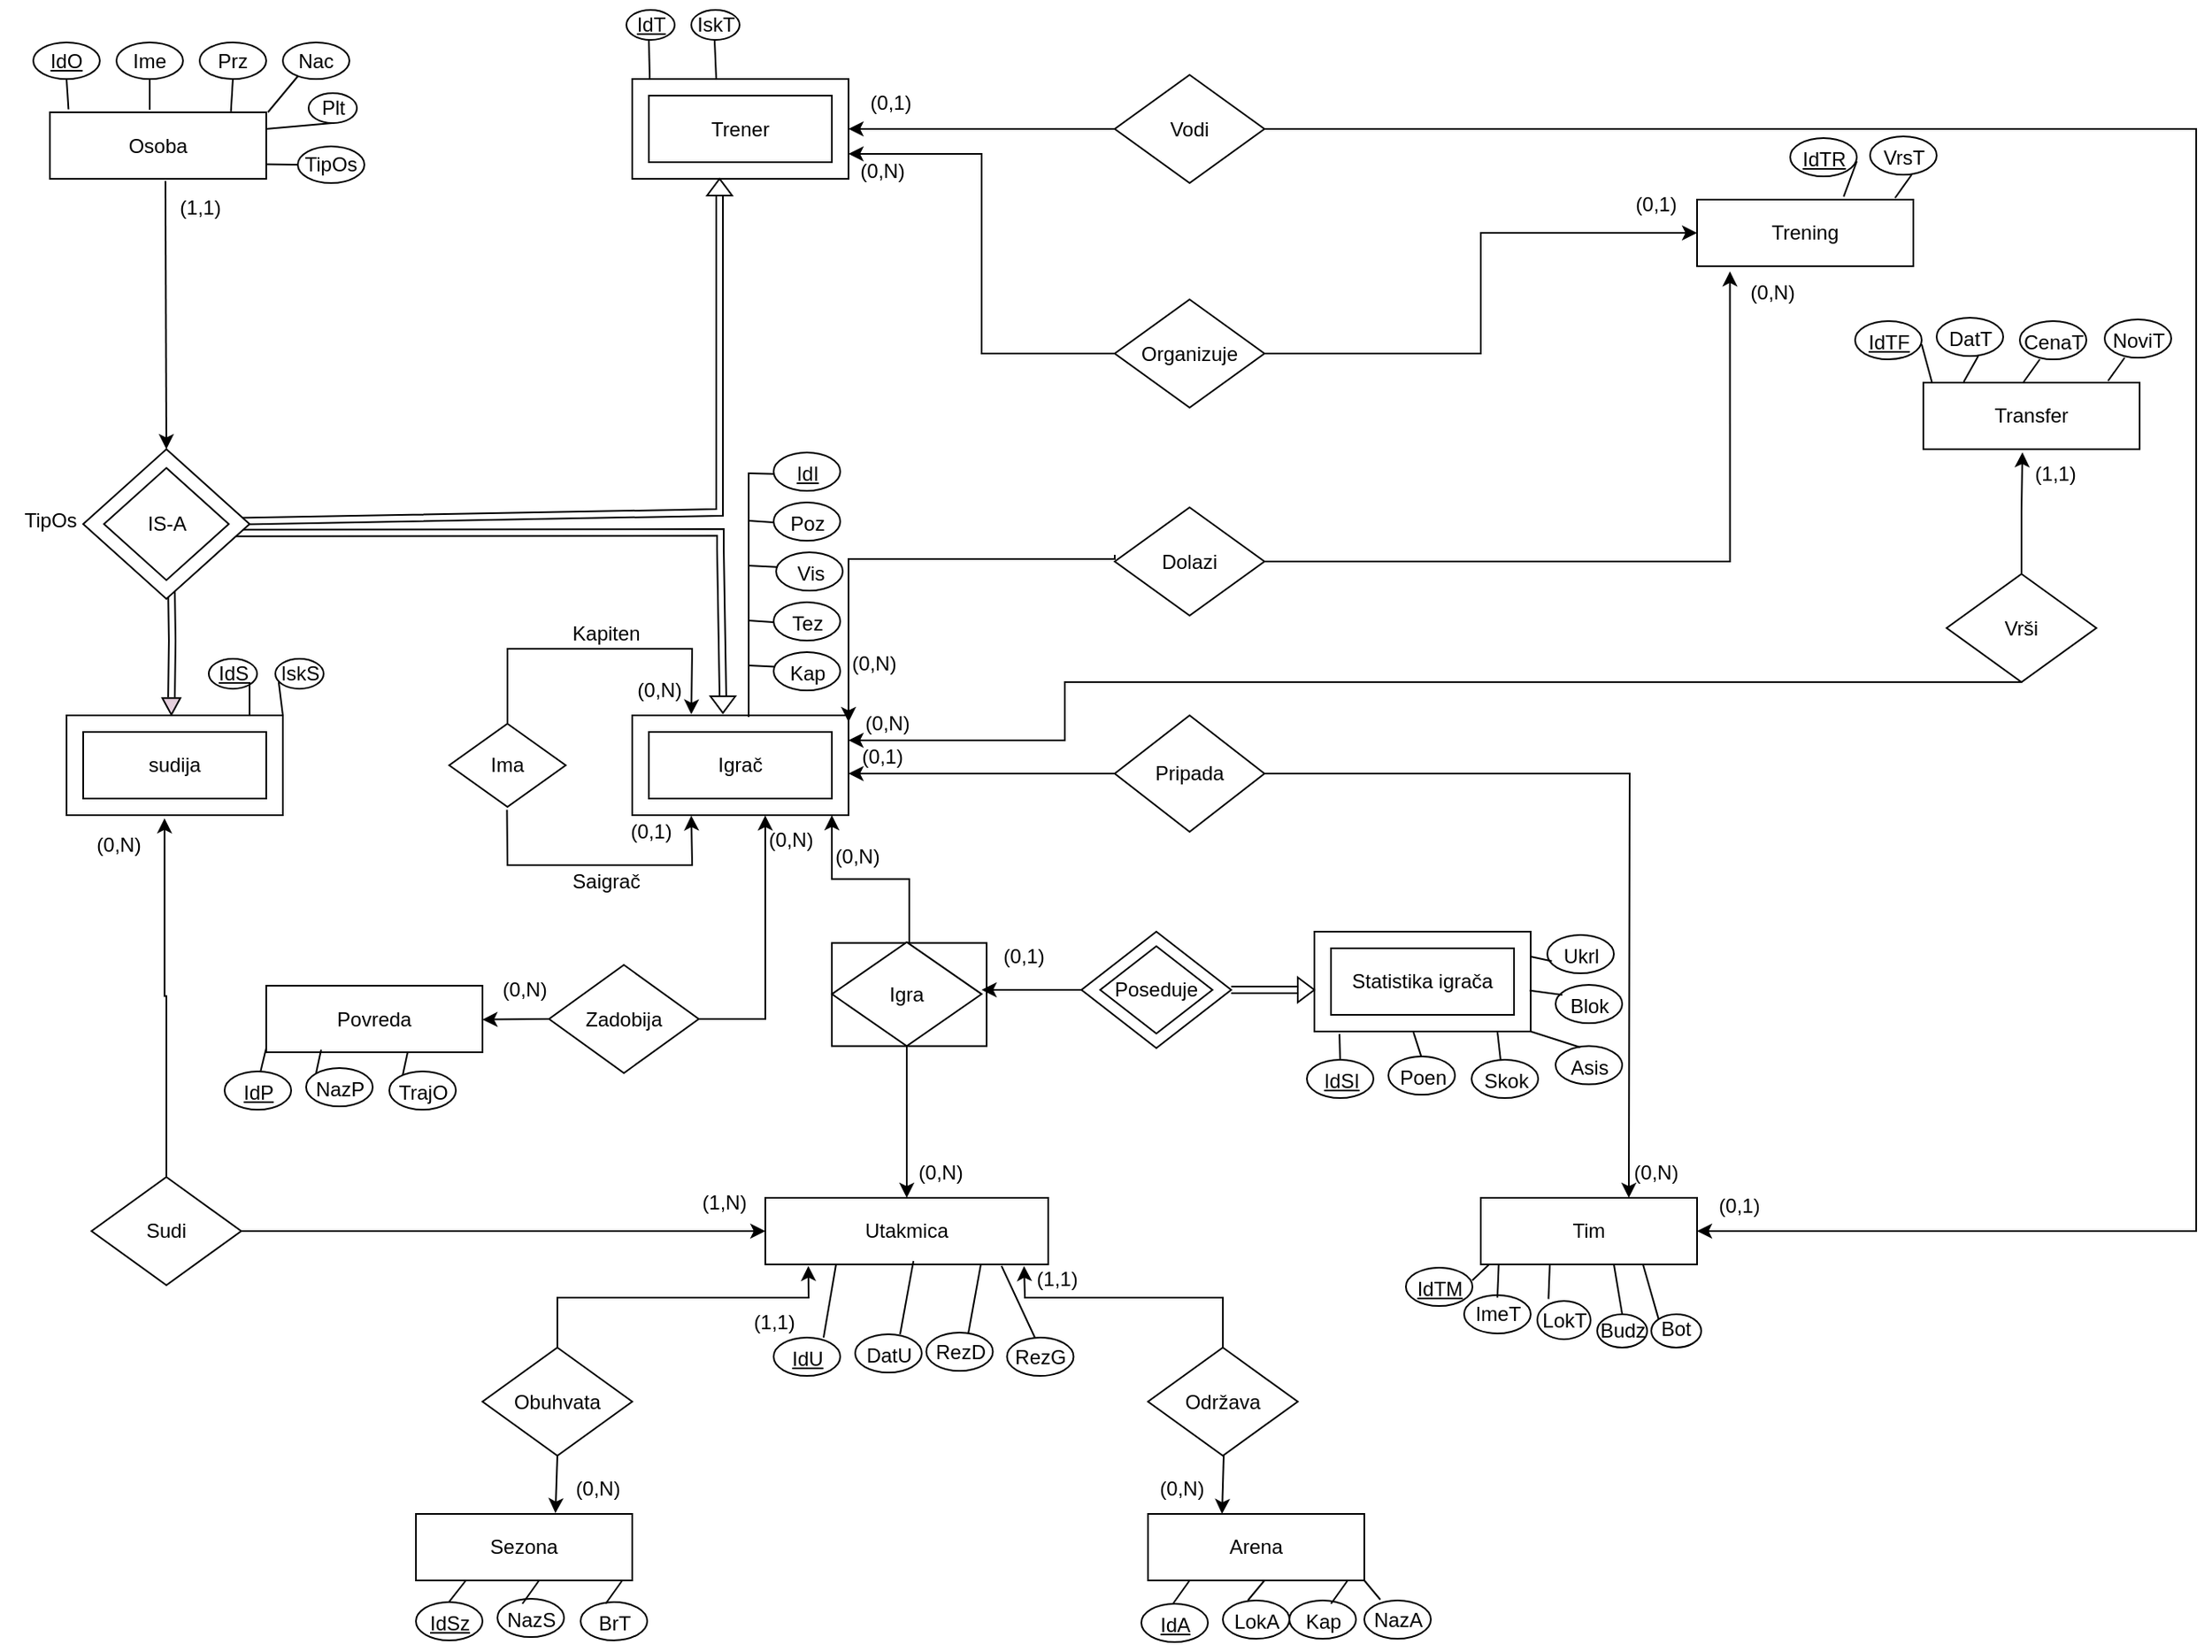 <mxfile version="24.8.0">
  <diagram name="Page-1" id="PfGuLVTqX8FZglcMBsxb">
    <mxGraphModel dx="875" dy="1672" grid="1" gridSize="10" guides="1" tooltips="1" connect="1" arrows="1" fold="1" page="1" pageScale="1" pageWidth="827" pageHeight="1169" math="0" shadow="0">
      <root>
        <mxCell id="0" />
        <mxCell id="1" parent="0" />
        <mxCell id="ZqTl72pwCuOuN0OfuVFF-19" value="" style="rounded=0;whiteSpace=wrap;html=1;" parent="1" vertex="1">
          <mxGeometry x="520" y="456.8" width="93" height="62" as="geometry" />
        </mxCell>
        <mxCell id="bguLub1_RLqBDySIkXRc-6" value="Osoba" style="rounded=0;whiteSpace=wrap;html=1;" parent="1" vertex="1">
          <mxGeometry x="50" y="-42.5" width="130" height="40" as="geometry" />
        </mxCell>
        <mxCell id="bguLub1_RLqBDySIkXRc-21" value="" style="endArrow=classic;html=1;rounded=0;exitX=0.534;exitY=1.032;exitDx=0;exitDy=0;exitPerimeter=0;entryX=0.5;entryY=0;entryDx=0;entryDy=0;" parent="1" source="bguLub1_RLqBDySIkXRc-6" target="bguLub1_RLqBDySIkXRc-18" edge="1">
          <mxGeometry width="50" height="50" relative="1" as="geometry">
            <mxPoint x="170" y="200" as="sourcePoint" />
            <mxPoint x="220" y="150" as="targetPoint" />
          </mxGeometry>
        </mxCell>
        <mxCell id="bguLub1_RLqBDySIkXRc-25" value="" style="group" parent="1" vertex="1" connectable="0">
          <mxGeometry x="60" y="320" width="130" height="60" as="geometry" />
        </mxCell>
        <mxCell id="bguLub1_RLqBDySIkXRc-24" value="" style="rounded=0;whiteSpace=wrap;html=1;" parent="bguLub1_RLqBDySIkXRc-25" vertex="1">
          <mxGeometry width="130" height="60" as="geometry" />
        </mxCell>
        <mxCell id="bguLub1_RLqBDySIkXRc-7" value="sudija" style="rounded=0;whiteSpace=wrap;html=1;" parent="bguLub1_RLqBDySIkXRc-25" vertex="1">
          <mxGeometry x="10" y="10" width="110" height="40" as="geometry" />
        </mxCell>
        <mxCell id="bguLub1_RLqBDySIkXRc-26" value="" style="group" parent="1" vertex="1" connectable="0">
          <mxGeometry x="400" y="-62.5" width="130" height="60" as="geometry" />
        </mxCell>
        <mxCell id="bguLub1_RLqBDySIkXRc-27" value="" style="rounded=0;whiteSpace=wrap;html=1;" parent="bguLub1_RLqBDySIkXRc-26" vertex="1">
          <mxGeometry width="130" height="60" as="geometry" />
        </mxCell>
        <mxCell id="bguLub1_RLqBDySIkXRc-28" value="Trener" style="rounded=0;whiteSpace=wrap;html=1;" parent="bguLub1_RLqBDySIkXRc-26" vertex="1">
          <mxGeometry x="10" y="10" width="110" height="40" as="geometry" />
        </mxCell>
        <mxCell id="bguLub1_RLqBDySIkXRc-29" value="" style="group" parent="1" vertex="1" connectable="0">
          <mxGeometry x="400" y="320" width="130" height="60" as="geometry" />
        </mxCell>
        <mxCell id="bguLub1_RLqBDySIkXRc-30" value="" style="rounded=0;whiteSpace=wrap;html=1;" parent="bguLub1_RLqBDySIkXRc-29" vertex="1">
          <mxGeometry width="130" height="60" as="geometry" />
        </mxCell>
        <mxCell id="bguLub1_RLqBDySIkXRc-31" value="Igrač" style="rounded=0;whiteSpace=wrap;html=1;" parent="bguLub1_RLqBDySIkXRc-29" vertex="1">
          <mxGeometry x="10" y="10" width="110" height="40" as="geometry" />
        </mxCell>
        <mxCell id="bguLub1_RLqBDySIkXRc-35" value="" style="endArrow=classic;html=1;rounded=0;exitX=0.949;exitY=0.481;exitDx=0;exitDy=0;shape=link;exitPerimeter=0;" parent="1" source="bguLub1_RLqBDySIkXRc-18" edge="1">
          <mxGeometry width="50" height="50" relative="1" as="geometry">
            <mxPoint x="172.5" y="203" as="sourcePoint" />
            <mxPoint x="452.5" y="8" as="targetPoint" />
            <Array as="points">
              <mxPoint x="452.5" y="198" />
            </Array>
          </mxGeometry>
        </mxCell>
        <mxCell id="bguLub1_RLqBDySIkXRc-36" value="" style="endArrow=classic;html=1;rounded=0;exitX=0.91;exitY=0.56;exitDx=0;exitDy=0;exitPerimeter=0;shape=link;entryX=0;entryY=0.5;entryDx=0;entryDy=0;" parent="1" edge="1">
          <mxGeometry width="50" height="50" relative="1" as="geometry">
            <mxPoint x="154" y="210.4" as="sourcePoint" />
            <mxPoint x="454.5" y="308.5" as="targetPoint" />
            <Array as="points">
              <mxPoint x="453" y="210" />
              <mxPoint x="453" y="220" />
            </Array>
          </mxGeometry>
        </mxCell>
        <mxCell id="bguLub1_RLqBDySIkXRc-37" value="Ima" style="rhombus;whiteSpace=wrap;html=1;" parent="1" vertex="1">
          <mxGeometry x="290" y="325" width="70" height="50" as="geometry" />
        </mxCell>
        <mxCell id="bguLub1_RLqBDySIkXRc-38" value="" style="endArrow=classic;html=1;rounded=0;entryX=0.327;entryY=-0.01;entryDx=0;entryDy=0;entryPerimeter=0;exitX=0.5;exitY=0;exitDx=0;exitDy=0;" parent="1" source="bguLub1_RLqBDySIkXRc-37" edge="1">
          <mxGeometry width="50" height="50" relative="1" as="geometry">
            <mxPoint x="318" y="325" as="sourcePoint" />
            <mxPoint x="435.51" y="319.4" as="targetPoint" />
            <Array as="points">
              <mxPoint x="325" y="300" />
              <mxPoint x="325" y="280" />
              <mxPoint x="436" y="280" />
            </Array>
          </mxGeometry>
        </mxCell>
        <mxCell id="bguLub1_RLqBDySIkXRc-39" value="" style="endArrow=classic;html=1;rounded=0;entryX=0.35;entryY=1.004;entryDx=0;entryDy=0;entryPerimeter=0;exitX=0.496;exitY=1.034;exitDx=0;exitDy=0;exitPerimeter=0;" parent="1" source="bguLub1_RLqBDySIkXRc-37" edge="1">
          <mxGeometry width="50" height="50" relative="1" as="geometry">
            <mxPoint x="315" y="375" as="sourcePoint" />
            <mxPoint x="435.5" y="380.24" as="targetPoint" />
            <Array as="points">
              <mxPoint x="325" y="410" />
              <mxPoint x="436" y="410" />
            </Array>
          </mxGeometry>
        </mxCell>
        <mxCell id="bguLub1_RLqBDySIkXRc-40" value="Kapiten" style="text;html=1;align=center;verticalAlign=middle;resizable=0;points=[];autosize=1;strokeColor=none;fillColor=none;" parent="1" vertex="1">
          <mxGeometry x="354" y="256" width="60" height="30" as="geometry" />
        </mxCell>
        <mxCell id="bguLub1_RLqBDySIkXRc-41" value="Saigrač" style="text;html=1;align=center;verticalAlign=middle;resizable=0;points=[];autosize=1;strokeColor=none;fillColor=none;" parent="1" vertex="1">
          <mxGeometry x="354" y="405" width="60" height="30" as="geometry" />
        </mxCell>
        <mxCell id="bguLub1_RLqBDySIkXRc-42" value="Povreda" style="rounded=0;whiteSpace=wrap;html=1;" parent="1" vertex="1">
          <mxGeometry x="180" y="482.5" width="130" height="40" as="geometry" />
        </mxCell>
        <mxCell id="XA_54IxqnKkXPmQBRb8S-4" style="edgeStyle=orthogonalEdgeStyle;rounded=0;orthogonalLoop=1;jettySize=auto;html=1;entryX=0.615;entryY=1.003;entryDx=0;entryDy=0;entryPerimeter=0;" parent="1" source="bguLub1_RLqBDySIkXRc-43" target="bguLub1_RLqBDySIkXRc-30" edge="1">
          <mxGeometry relative="1" as="geometry">
            <mxPoint x="480" y="390" as="targetPoint" />
            <Array as="points">
              <mxPoint x="480" y="503" />
            </Array>
          </mxGeometry>
        </mxCell>
        <mxCell id="bguLub1_RLqBDySIkXRc-43" value="Zadobija" style="rhombus;whiteSpace=wrap;html=1;" parent="1" vertex="1">
          <mxGeometry x="350" y="470" width="90" height="65" as="geometry" />
        </mxCell>
        <mxCell id="bguLub1_RLqBDySIkXRc-45" value="" style="endArrow=classic;html=1;rounded=0;exitX=0;exitY=0.5;exitDx=0;exitDy=0;entryX=1.022;entryY=0.518;entryDx=0;entryDy=0;entryPerimeter=0;" parent="1" source="bguLub1_RLqBDySIkXRc-43" edge="1">
          <mxGeometry width="50" height="50" relative="1" as="geometry">
            <mxPoint x="347.14" y="502.14" as="sourcePoint" />
            <mxPoint x="310" y="502.86" as="targetPoint" />
          </mxGeometry>
        </mxCell>
        <mxCell id="bguLub1_RLqBDySIkXRc-47" value="Utakmica" style="rounded=0;whiteSpace=wrap;html=1;" parent="1" vertex="1">
          <mxGeometry x="480" y="610" width="170" height="40" as="geometry" />
        </mxCell>
        <mxCell id="bguLub1_RLqBDySIkXRc-356" style="edgeStyle=orthogonalEdgeStyle;rounded=0;orthogonalLoop=1;jettySize=auto;html=1;fontFamily=Helvetica;fontSize=12;fontColor=default;entryX=0.453;entryY=1.031;entryDx=0;entryDy=0;entryPerimeter=0;" parent="1" source="bguLub1_RLqBDySIkXRc-49" target="bguLub1_RLqBDySIkXRc-24" edge="1">
          <mxGeometry relative="1" as="geometry">
            <mxPoint x="150.0" y="400" as="targetPoint" />
          </mxGeometry>
        </mxCell>
        <mxCell id="bguLub1_RLqBDySIkXRc-49" value="Sudi" style="rhombus;whiteSpace=wrap;html=1;align=center;" parent="1" vertex="1">
          <mxGeometry x="75" y="597.5" width="90" height="65" as="geometry" />
        </mxCell>
        <mxCell id="bguLub1_RLqBDySIkXRc-51" value="" style="endArrow=classic;html=1;rounded=0;exitX=1;exitY=0.5;exitDx=0;exitDy=0;" parent="1" source="bguLub1_RLqBDySIkXRc-49" edge="1">
          <mxGeometry width="50" height="50" relative="1" as="geometry">
            <mxPoint x="450" y="680" as="sourcePoint" />
            <mxPoint x="480" y="630" as="targetPoint" />
          </mxGeometry>
        </mxCell>
        <mxCell id="bguLub1_RLqBDySIkXRc-53" value="Arena" style="rounded=0;whiteSpace=wrap;html=1;" parent="1" vertex="1">
          <mxGeometry x="710" y="800" width="130" height="40" as="geometry" />
        </mxCell>
        <mxCell id="bguLub1_RLqBDySIkXRc-54" value="Sezona" style="rounded=0;whiteSpace=wrap;html=1;" parent="1" vertex="1">
          <mxGeometry x="270" y="800" width="130" height="40" as="geometry" />
        </mxCell>
        <mxCell id="bguLub1_RLqBDySIkXRc-55" value="Održava" style="rhombus;whiteSpace=wrap;html=1;align=center;" parent="1" vertex="1">
          <mxGeometry x="710" y="700" width="90" height="65" as="geometry" />
        </mxCell>
        <mxCell id="bguLub1_RLqBDySIkXRc-56" value="Obuhvata" style="rhombus;whiteSpace=wrap;html=1;align=center;" parent="1" vertex="1">
          <mxGeometry x="310" y="700" width="90" height="65" as="geometry" />
        </mxCell>
        <mxCell id="bguLub1_RLqBDySIkXRc-57" value="" style="endArrow=classic;html=1;rounded=0;exitX=0.5;exitY=0;exitDx=0;exitDy=0;entryX=0.152;entryY=1.024;entryDx=0;entryDy=0;entryPerimeter=0;" parent="1" source="bguLub1_RLqBDySIkXRc-56" target="bguLub1_RLqBDySIkXRc-47" edge="1">
          <mxGeometry width="50" height="50" relative="1" as="geometry">
            <mxPoint x="450" y="700" as="sourcePoint" />
            <mxPoint x="500" y="650" as="targetPoint" />
            <Array as="points">
              <mxPoint x="355" y="670" />
              <mxPoint x="506" y="670" />
            </Array>
          </mxGeometry>
        </mxCell>
        <mxCell id="bguLub1_RLqBDySIkXRc-58" value="" style="endArrow=classic;html=1;rounded=0;exitX=0.5;exitY=1;exitDx=0;exitDy=0;entryX=0.645;entryY=-0.012;entryDx=0;entryDy=0;entryPerimeter=0;" parent="1" source="bguLub1_RLqBDySIkXRc-56" target="bguLub1_RLqBDySIkXRc-54" edge="1">
          <mxGeometry width="50" height="50" relative="1" as="geometry">
            <mxPoint x="310" y="850" as="sourcePoint" />
            <mxPoint x="360" y="800" as="targetPoint" />
          </mxGeometry>
        </mxCell>
        <mxCell id="bguLub1_RLqBDySIkXRc-59" value="" style="endArrow=classic;html=1;rounded=0;exitX=0.5;exitY=1;exitDx=0;exitDy=0;entryX=0.645;entryY=-0.012;entryDx=0;entryDy=0;entryPerimeter=0;" parent="1" edge="1">
          <mxGeometry width="50" height="50" relative="1" as="geometry">
            <mxPoint x="755.5" y="765" as="sourcePoint" />
            <mxPoint x="754.5" y="800" as="targetPoint" />
          </mxGeometry>
        </mxCell>
        <mxCell id="bguLub1_RLqBDySIkXRc-60" value="" style="endArrow=classic;html=1;rounded=0;exitX=0.5;exitY=0;exitDx=0;exitDy=0;entryX=0.152;entryY=1.024;entryDx=0;entryDy=0;entryPerimeter=0;" parent="1" source="bguLub1_RLqBDySIkXRc-55" edge="1">
          <mxGeometry width="50" height="50" relative="1" as="geometry">
            <mxPoint x="634.5" y="690" as="sourcePoint" />
            <mxPoint x="635.5" y="651" as="targetPoint" />
            <Array as="points">
              <mxPoint x="755" y="670" />
              <mxPoint x="636" y="670" />
            </Array>
          </mxGeometry>
        </mxCell>
        <mxCell id="bguLub1_RLqBDySIkXRc-77" value="Tim" style="rounded=0;whiteSpace=wrap;html=1;" parent="1" vertex="1">
          <mxGeometry x="910" y="610" width="130" height="40" as="geometry" />
        </mxCell>
        <mxCell id="bguLub1_RLqBDySIkXRc-84" style="edgeStyle=orthogonalEdgeStyle;rounded=0;orthogonalLoop=1;jettySize=auto;html=1;entryX=1;entryY=0.5;entryDx=0;entryDy=0;exitX=1;exitY=0.5;exitDx=0;exitDy=0;" parent="1" source="bguLub1_RLqBDySIkXRc-82" target="bguLub1_RLqBDySIkXRc-77" edge="1">
          <mxGeometry relative="1" as="geometry">
            <Array as="points">
              <mxPoint x="1340" y="-32" />
              <mxPoint x="1340" y="630" />
            </Array>
          </mxGeometry>
        </mxCell>
        <mxCell id="bguLub1_RLqBDySIkXRc-136" style="edgeStyle=orthogonalEdgeStyle;rounded=0;orthogonalLoop=1;jettySize=auto;html=1;entryX=1;entryY=0.5;entryDx=0;entryDy=0;" parent="1" source="bguLub1_RLqBDySIkXRc-82" target="bguLub1_RLqBDySIkXRc-27" edge="1">
          <mxGeometry relative="1" as="geometry" />
        </mxCell>
        <mxCell id="bguLub1_RLqBDySIkXRc-82" value="Vodi" style="rhombus;whiteSpace=wrap;html=1;" parent="1" vertex="1">
          <mxGeometry x="690" y="-65" width="90" height="65" as="geometry" />
        </mxCell>
        <mxCell id="bguLub1_RLqBDySIkXRc-85" value="Transfer" style="rounded=0;whiteSpace=wrap;html=1;" parent="1" vertex="1">
          <mxGeometry x="1176" y="120" width="130" height="40" as="geometry" />
        </mxCell>
        <mxCell id="bguLub1_RLqBDySIkXRc-86" value="Trening" style="rounded=0;whiteSpace=wrap;html=1;" parent="1" vertex="1">
          <mxGeometry x="1040" y="10" width="130" height="40" as="geometry" />
        </mxCell>
        <mxCell id="bguLub1_RLqBDySIkXRc-91" style="edgeStyle=orthogonalEdgeStyle;rounded=0;orthogonalLoop=1;jettySize=auto;html=1;" parent="1" source="bguLub1_RLqBDySIkXRc-87" edge="1">
          <mxGeometry relative="1" as="geometry">
            <mxPoint x="530" y="355" as="targetPoint" />
            <Array as="points">
              <mxPoint x="660" y="355" />
              <mxPoint x="660" y="355" />
            </Array>
          </mxGeometry>
        </mxCell>
        <mxCell id="bguLub1_RLqBDySIkXRc-92" style="edgeStyle=orthogonalEdgeStyle;rounded=0;orthogonalLoop=1;jettySize=auto;html=1;" parent="1" source="bguLub1_RLqBDySIkXRc-87" edge="1">
          <mxGeometry relative="1" as="geometry">
            <mxPoint x="999" y="610" as="targetPoint" />
          </mxGeometry>
        </mxCell>
        <mxCell id="bguLub1_RLqBDySIkXRc-97" style="edgeStyle=orthogonalEdgeStyle;rounded=0;orthogonalLoop=1;jettySize=auto;html=1;entryX=0.458;entryY=1.047;entryDx=0;entryDy=0;entryPerimeter=0;" parent="1" source="bguLub1_RLqBDySIkXRc-88" target="bguLub1_RLqBDySIkXRc-85" edge="1">
          <mxGeometry relative="1" as="geometry">
            <mxPoint x="1235" y="170" as="targetPoint" />
          </mxGeometry>
        </mxCell>
        <mxCell id="bguLub1_RLqBDySIkXRc-105" style="edgeStyle=orthogonalEdgeStyle;rounded=0;orthogonalLoop=1;jettySize=auto;html=1;exitX=0.5;exitY=1;exitDx=0;exitDy=0;entryX=1;entryY=0.25;entryDx=0;entryDy=0;" parent="1" target="bguLub1_RLqBDySIkXRc-30" edge="1">
          <mxGeometry relative="1" as="geometry">
            <mxPoint x="550" y="320" as="targetPoint" />
            <mxPoint x="1235" y="269.96" as="sourcePoint" />
            <Array as="points">
              <mxPoint x="1235" y="300" />
              <mxPoint x="660" y="300" />
              <mxPoint x="660" y="335" />
            </Array>
          </mxGeometry>
        </mxCell>
        <mxCell id="bguLub1_RLqBDySIkXRc-88" value="Vrši" style="rhombus;whiteSpace=wrap;html=1;align=center;" parent="1" vertex="1">
          <mxGeometry x="1190" y="235" width="90" height="65" as="geometry" />
        </mxCell>
        <mxCell id="bguLub1_RLqBDySIkXRc-94" style="edgeStyle=orthogonalEdgeStyle;rounded=0;orthogonalLoop=1;jettySize=auto;html=1;entryX=1;entryY=0.75;entryDx=0;entryDy=0;" parent="1" source="bguLub1_RLqBDySIkXRc-89" target="bguLub1_RLqBDySIkXRc-27" edge="1">
          <mxGeometry relative="1" as="geometry" />
        </mxCell>
        <mxCell id="bguLub1_RLqBDySIkXRc-95" style="edgeStyle=orthogonalEdgeStyle;rounded=0;orthogonalLoop=1;jettySize=auto;html=1;entryX=0;entryY=0.5;entryDx=0;entryDy=0;" parent="1" source="bguLub1_RLqBDySIkXRc-89" target="bguLub1_RLqBDySIkXRc-86" edge="1">
          <mxGeometry relative="1" as="geometry" />
        </mxCell>
        <mxCell id="bguLub1_RLqBDySIkXRc-89" value="Organizuje" style="rhombus;whiteSpace=wrap;html=1;align=center;" parent="1" vertex="1">
          <mxGeometry x="690" y="70" width="90" height="65" as="geometry" />
        </mxCell>
        <mxCell id="bguLub1_RLqBDySIkXRc-143" style="edgeStyle=orthogonalEdgeStyle;rounded=0;orthogonalLoop=1;jettySize=auto;html=1;exitX=0;exitY=0.5;exitDx=0;exitDy=0;" parent="1" edge="1">
          <mxGeometry relative="1" as="geometry">
            <mxPoint x="690" y="223.5" as="sourcePoint" />
            <mxPoint x="530" y="324" as="targetPoint" />
            <Array as="points">
              <mxPoint x="690" y="226" />
              <mxPoint x="530" y="226" />
            </Array>
          </mxGeometry>
        </mxCell>
        <mxCell id="bguLub1_RLqBDySIkXRc-93" value="Dolazi" style="rhombus;whiteSpace=wrap;html=1;align=center;" parent="1" vertex="1">
          <mxGeometry x="690" y="195" width="90" height="65" as="geometry" />
        </mxCell>
        <mxCell id="bguLub1_RLqBDySIkXRc-96" style="edgeStyle=orthogonalEdgeStyle;rounded=0;orthogonalLoop=1;jettySize=auto;html=1;entryX=0.152;entryY=1.078;entryDx=0;entryDy=0;entryPerimeter=0;" parent="1" source="bguLub1_RLqBDySIkXRc-93" target="bguLub1_RLqBDySIkXRc-86" edge="1">
          <mxGeometry relative="1" as="geometry" />
        </mxCell>
        <mxCell id="bguLub1_RLqBDySIkXRc-99" value="" style="group" parent="1" vertex="1" connectable="0">
          <mxGeometry x="690" y="320" width="90" height="70" as="geometry" />
        </mxCell>
        <mxCell id="bguLub1_RLqBDySIkXRc-87" value="Pripada" style="rhombus;whiteSpace=wrap;html=1;align=center;" parent="bguLub1_RLqBDySIkXRc-99" vertex="1">
          <mxGeometry width="90" height="70" as="geometry" />
        </mxCell>
        <mxCell id="bguLub1_RLqBDySIkXRc-108" value="" style="group" parent="1" vertex="1" connectable="0">
          <mxGeometry x="520" y="456.3" width="93" height="62.5" as="geometry" />
        </mxCell>
        <mxCell id="bguLub1_RLqBDySIkXRc-78" value="Igra" style="rhombus;whiteSpace=wrap;html=1;align=center;" parent="bguLub1_RLqBDySIkXRc-108" vertex="1">
          <mxGeometry width="90" height="62.5" as="geometry" />
        </mxCell>
        <mxCell id="bguLub1_RLqBDySIkXRc-116" value="(1,1)" style="text;html=1;align=center;verticalAlign=middle;resizable=0;points=[];autosize=1;strokeColor=none;fillColor=none;" parent="1" vertex="1">
          <mxGeometry x="115" width="50" height="30" as="geometry" />
        </mxCell>
        <mxCell id="bguLub1_RLqBDySIkXRc-117" value="(0,N)" style="text;html=1;align=center;verticalAlign=middle;resizable=0;points=[];autosize=1;strokeColor=none;fillColor=none;" parent="1" vertex="1">
          <mxGeometry x="66" y="382.5" width="50" height="30" as="geometry" />
        </mxCell>
        <mxCell id="bguLub1_RLqBDySIkXRc-118" value="(1,N)" style="text;html=1;align=center;verticalAlign=middle;resizable=0;points=[];autosize=1;strokeColor=none;fillColor=none;" parent="1" vertex="1">
          <mxGeometry x="430" y="597.5" width="50" height="30" as="geometry" />
        </mxCell>
        <mxCell id="bguLub1_RLqBDySIkXRc-119" value="(1,1)" style="text;html=1;align=center;verticalAlign=middle;resizable=0;points=[];autosize=1;strokeColor=none;fillColor=none;" parent="1" vertex="1">
          <mxGeometry x="460" y="670" width="50" height="30" as="geometry" />
        </mxCell>
        <mxCell id="bguLub1_RLqBDySIkXRc-120" value="(0,N)" style="text;html=1;align=center;verticalAlign=middle;resizable=0;points=[];autosize=1;strokeColor=none;fillColor=none;" parent="1" vertex="1">
          <mxGeometry x="354" y="770" width="50" height="30" as="geometry" />
        </mxCell>
        <mxCell id="bguLub1_RLqBDySIkXRc-121" value="(1,1)" style="text;html=1;align=center;verticalAlign=middle;resizable=0;points=[];autosize=1;strokeColor=none;fillColor=none;" parent="1" vertex="1">
          <mxGeometry x="630" y="644" width="50" height="30" as="geometry" />
        </mxCell>
        <mxCell id="bguLub1_RLqBDySIkXRc-122" value="(0,N)" style="text;html=1;align=center;verticalAlign=middle;resizable=0;points=[];autosize=1;strokeColor=none;fillColor=none;" parent="1" vertex="1">
          <mxGeometry x="705" y="770" width="50" height="30" as="geometry" />
        </mxCell>
        <mxCell id="bguLub1_RLqBDySIkXRc-129" value="(0,1)" style="text;html=1;align=center;verticalAlign=middle;resizable=0;points=[];autosize=1;strokeColor=none;fillColor=none;" parent="1" vertex="1">
          <mxGeometry x="1040" y="599.5" width="50" height="30" as="geometry" />
        </mxCell>
        <mxCell id="bguLub1_RLqBDySIkXRc-130" value="(0,N)" style="text;html=1;align=center;verticalAlign=middle;resizable=0;points=[];autosize=1;strokeColor=none;fillColor=none;" parent="1" vertex="1">
          <mxGeometry x="990" y="580" width="50" height="30" as="geometry" />
        </mxCell>
        <mxCell id="bguLub1_RLqBDySIkXRc-131" value="(1,1)" style="text;html=1;align=center;verticalAlign=middle;resizable=0;points=[];autosize=1;strokeColor=none;fillColor=none;" parent="1" vertex="1">
          <mxGeometry x="1230" y="160" width="50" height="30" as="geometry" />
        </mxCell>
        <mxCell id="bguLub1_RLqBDySIkXRc-132" value="(0,N)" style="text;html=1;align=center;verticalAlign=middle;resizable=0;points=[];autosize=1;strokeColor=none;fillColor=none;" parent="1" vertex="1">
          <mxGeometry x="527.5" y="310" width="50" height="30" as="geometry" />
        </mxCell>
        <mxCell id="bguLub1_RLqBDySIkXRc-133" value="(0,1)" style="text;html=1;align=center;verticalAlign=middle;resizable=0;points=[];autosize=1;strokeColor=none;fillColor=none;" parent="1" vertex="1">
          <mxGeometry x="990" y="-2.5" width="50" height="30" as="geometry" />
        </mxCell>
        <mxCell id="bguLub1_RLqBDySIkXRc-134" value="(0,N)" style="text;html=1;align=center;verticalAlign=middle;resizable=0;points=[];autosize=1;strokeColor=none;fillColor=none;" parent="1" vertex="1">
          <mxGeometry x="1060" y="51" width="50" height="30" as="geometry" />
        </mxCell>
        <mxCell id="bguLub1_RLqBDySIkXRc-135" value="(0,N)" style="text;html=1;align=center;verticalAlign=middle;resizable=0;points=[];autosize=1;strokeColor=none;fillColor=none;" parent="1" vertex="1">
          <mxGeometry x="525" y="-22" width="50" height="30" as="geometry" />
        </mxCell>
        <mxCell id="bguLub1_RLqBDySIkXRc-137" value="(0,N)" style="text;html=1;align=center;verticalAlign=middle;resizable=0;points=[];autosize=1;strokeColor=none;fillColor=none;" parent="1" vertex="1">
          <mxGeometry x="520" y="274" width="50" height="30" as="geometry" />
        </mxCell>
        <mxCell id="bguLub1_RLqBDySIkXRc-138" value="(0,1)" style="text;html=1;align=center;verticalAlign=middle;resizable=0;points=[];autosize=1;strokeColor=none;fillColor=none;" parent="1" vertex="1">
          <mxGeometry x="530" y="-63" width="50" height="30" as="geometry" />
        </mxCell>
        <mxCell id="bguLub1_RLqBDySIkXRc-140" value="(0,N)" style="text;html=1;align=center;verticalAlign=middle;resizable=0;points=[];autosize=1;strokeColor=none;fillColor=none;" parent="1" vertex="1">
          <mxGeometry x="310" y="470" width="50" height="30" as="geometry" />
        </mxCell>
        <mxCell id="bguLub1_RLqBDySIkXRc-141" value="(0,1)" style="text;html=1;align=center;verticalAlign=middle;resizable=0;points=[];autosize=1;strokeColor=none;fillColor=none;" parent="1" vertex="1">
          <mxGeometry x="525" y="330" width="50" height="30" as="geometry" />
        </mxCell>
        <mxCell id="bguLub1_RLqBDySIkXRc-146" value="(0,N)" style="text;html=1;align=center;verticalAlign=middle;resizable=0;points=[];autosize=1;strokeColor=none;fillColor=none;" parent="1" vertex="1">
          <mxGeometry x="391" y="290" width="50" height="30" as="geometry" />
        </mxCell>
        <mxCell id="bguLub1_RLqBDySIkXRc-147" value="(0,1)" style="text;html=1;align=center;verticalAlign=middle;resizable=0;points=[];autosize=1;strokeColor=none;fillColor=none;" parent="1" vertex="1">
          <mxGeometry x="386" y="375" width="50" height="30" as="geometry" />
        </mxCell>
        <mxCell id="bguLub1_RLqBDySIkXRc-158" value="" style="group" parent="1" vertex="1" connectable="0">
          <mxGeometry x="40" y="-84.5" width="190" height="22" as="geometry" />
        </mxCell>
        <mxCell id="bguLub1_RLqBDySIkXRc-151" value="&lt;u&gt;IdO&lt;/u&gt;" style="ellipse;whiteSpace=wrap;html=1;" parent="bguLub1_RLqBDySIkXRc-158" vertex="1">
          <mxGeometry width="40" height="22" as="geometry" />
        </mxCell>
        <mxCell id="bguLub1_RLqBDySIkXRc-152" value="Ime" style="ellipse;whiteSpace=wrap;html=1;" parent="bguLub1_RLqBDySIkXRc-158" vertex="1">
          <mxGeometry x="50" width="40" height="22" as="geometry" />
        </mxCell>
        <mxCell id="bguLub1_RLqBDySIkXRc-153" value="Prz" style="ellipse;whiteSpace=wrap;html=1;" parent="bguLub1_RLqBDySIkXRc-158" vertex="1">
          <mxGeometry x="100" width="40" height="22" as="geometry" />
        </mxCell>
        <mxCell id="bguLub1_RLqBDySIkXRc-155" value="Nac" style="ellipse;whiteSpace=wrap;html=1;" parent="bguLub1_RLqBDySIkXRc-158" vertex="1">
          <mxGeometry x="150" width="40" height="22" as="geometry" />
        </mxCell>
        <mxCell id="bguLub1_RLqBDySIkXRc-159" value="" style="endArrow=none;html=1;rounded=0;exitX=0.086;exitY=-0.043;exitDx=0;exitDy=0;exitPerimeter=0;" parent="1" source="bguLub1_RLqBDySIkXRc-6" edge="1">
          <mxGeometry width="50" height="50" relative="1" as="geometry">
            <mxPoint x="10" y="-12.5" as="sourcePoint" />
            <mxPoint x="60" y="-62.5" as="targetPoint" />
          </mxGeometry>
        </mxCell>
        <mxCell id="bguLub1_RLqBDySIkXRc-160" value="" style="endArrow=none;html=1;rounded=0;" parent="1" edge="1">
          <mxGeometry width="50" height="50" relative="1" as="geometry">
            <mxPoint x="110" y="-44" as="sourcePoint" />
            <mxPoint x="110" y="-62.5" as="targetPoint" />
          </mxGeometry>
        </mxCell>
        <mxCell id="bguLub1_RLqBDySIkXRc-161" value="" style="endArrow=none;html=1;rounded=0;exitX=0.837;exitY=-0.014;exitDx=0;exitDy=0;exitPerimeter=0;" parent="1" source="bguLub1_RLqBDySIkXRc-6" edge="1">
          <mxGeometry width="50" height="50" relative="1" as="geometry">
            <mxPoint x="161" y="-44.5" as="sourcePoint" />
            <mxPoint x="160" y="-63" as="targetPoint" />
          </mxGeometry>
        </mxCell>
        <mxCell id="bguLub1_RLqBDySIkXRc-162" value="" style="endArrow=none;html=1;rounded=0;exitX=0.086;exitY=-0.043;exitDx=0;exitDy=0;exitPerimeter=0;entryX=0.232;entryY=0.909;entryDx=0;entryDy=0;entryPerimeter=0;" parent="1" target="bguLub1_RLqBDySIkXRc-155" edge="1">
          <mxGeometry width="50" height="50" relative="1" as="geometry">
            <mxPoint x="181" y="-42.5" as="sourcePoint" />
            <mxPoint x="180" y="-61" as="targetPoint" />
          </mxGeometry>
        </mxCell>
        <mxCell id="bguLub1_RLqBDySIkXRc-168" value="" style="ellipse;whiteSpace=wrap;html=1;pointerEvents=0;align=center;verticalAlign=top;fontFamily=Helvetica;fontSize=12;fontColor=default;fillColor=none;gradientColor=none;fontStyle=4" parent="1" vertex="1">
          <mxGeometry x="145.5" y="286" width="29" height="18" as="geometry" />
        </mxCell>
        <mxCell id="bguLub1_RLqBDySIkXRc-181" value="&lt;u&gt;IdS&lt;/u&gt;" style="text;html=1;align=center;verticalAlign=middle;resizable=0;points=[];autosize=1;strokeColor=none;fillColor=none;fontFamily=Helvetica;fontSize=12;fontColor=default;" parent="1" vertex="1">
          <mxGeometry x="140" y="280" width="40" height="30" as="geometry" />
        </mxCell>
        <mxCell id="bguLub1_RLqBDySIkXRc-187" value="" style="group" parent="1" vertex="1" connectable="0">
          <mxGeometry x="180" y="280" width="45" height="30" as="geometry" />
        </mxCell>
        <mxCell id="bguLub1_RLqBDySIkXRc-184" value="" style="ellipse;whiteSpace=wrap;html=1;pointerEvents=0;align=center;verticalAlign=top;fontFamily=Helvetica;fontSize=12;fontColor=default;fillColor=none;gradientColor=none;fontStyle=4" parent="bguLub1_RLqBDySIkXRc-187" vertex="1">
          <mxGeometry x="5.5" y="6" width="29" height="18" as="geometry" />
        </mxCell>
        <mxCell id="bguLub1_RLqBDySIkXRc-185" value="IskS" style="text;html=1;align=center;verticalAlign=middle;resizable=0;points=[];autosize=1;strokeColor=none;fillColor=none;fontFamily=Helvetica;fontSize=12;fontColor=default;" parent="bguLub1_RLqBDySIkXRc-187" vertex="1">
          <mxGeometry x="-5" width="50" height="30" as="geometry" />
        </mxCell>
        <mxCell id="bguLub1_RLqBDySIkXRc-188" value="" style="endArrow=none;html=1;rounded=0;fontFamily=Helvetica;fontSize=12;fontColor=default;exitX=1;exitY=0;exitDx=0;exitDy=0;entryX=0.25;entryY=0.667;entryDx=0;entryDy=0;entryPerimeter=0;" parent="1" source="bguLub1_RLqBDySIkXRc-24" target="bguLub1_RLqBDySIkXRc-185" edge="1">
          <mxGeometry width="50" height="50" relative="1" as="geometry">
            <mxPoint x="150" y="350" as="sourcePoint" />
            <mxPoint x="200" y="300" as="targetPoint" />
          </mxGeometry>
        </mxCell>
        <mxCell id="bguLub1_RLqBDySIkXRc-189" value="" style="endArrow=none;html=1;rounded=0;fontFamily=Helvetica;fontSize=12;fontColor=default;entryX=0.75;entryY=0.667;entryDx=0;entryDy=0;entryPerimeter=0;" parent="1" target="bguLub1_RLqBDySIkXRc-181" edge="1">
          <mxGeometry width="50" height="50" relative="1" as="geometry">
            <mxPoint x="170" y="320" as="sourcePoint" />
            <mxPoint x="220" y="270" as="targetPoint" />
          </mxGeometry>
        </mxCell>
        <mxCell id="bguLub1_RLqBDySIkXRc-193" value="" style="group" parent="1" vertex="1" connectable="0">
          <mxGeometry x="391" y="-110" width="45" height="30" as="geometry" />
        </mxCell>
        <mxCell id="bguLub1_RLqBDySIkXRc-194" value="" style="ellipse;whiteSpace=wrap;html=1;pointerEvents=0;align=center;verticalAlign=top;fontFamily=Helvetica;fontSize=12;fontColor=default;fillColor=none;gradientColor=none;fontStyle=4" parent="bguLub1_RLqBDySIkXRc-193" vertex="1">
          <mxGeometry x="5.5" y="6" width="29" height="18" as="geometry" />
        </mxCell>
        <mxCell id="bguLub1_RLqBDySIkXRc-195" value="&lt;u&gt;IdT&lt;/u&gt;" style="text;html=1;align=center;verticalAlign=middle;resizable=0;points=[];autosize=1;strokeColor=none;fillColor=none;fontFamily=Helvetica;fontSize=12;fontColor=default;" parent="bguLub1_RLqBDySIkXRc-193" vertex="1">
          <mxGeometry width="40" height="30" as="geometry" />
        </mxCell>
        <mxCell id="bguLub1_RLqBDySIkXRc-199" value="" style="endArrow=none;html=1;rounded=0;fontFamily=Helvetica;fontSize=12;fontColor=default;exitX=0.081;exitY=0.005;exitDx=0;exitDy=0;exitPerimeter=0;" parent="bguLub1_RLqBDySIkXRc-193" source="bguLub1_RLqBDySIkXRc-27" edge="1">
          <mxGeometry width="50" height="50" relative="1" as="geometry">
            <mxPoint x="-31" y="74" as="sourcePoint" />
            <mxPoint x="19" y="24" as="targetPoint" />
          </mxGeometry>
        </mxCell>
        <mxCell id="bguLub1_RLqBDySIkXRc-196" value="" style="group" parent="1" vertex="1" connectable="0">
          <mxGeometry x="430" y="-110" width="45" height="30" as="geometry" />
        </mxCell>
        <mxCell id="bguLub1_RLqBDySIkXRc-197" value="" style="ellipse;whiteSpace=wrap;html=1;pointerEvents=0;align=center;verticalAlign=top;fontFamily=Helvetica;fontSize=12;fontColor=default;fillColor=none;gradientColor=none;fontStyle=4" parent="bguLub1_RLqBDySIkXRc-196" vertex="1">
          <mxGeometry x="5.5" y="6" width="29" height="18" as="geometry" />
        </mxCell>
        <mxCell id="bguLub1_RLqBDySIkXRc-198" value="IskT" style="text;html=1;align=center;verticalAlign=middle;resizable=0;points=[];autosize=1;strokeColor=none;fillColor=none;fontFamily=Helvetica;fontSize=12;fontColor=default;" parent="bguLub1_RLqBDySIkXRc-196" vertex="1">
          <mxGeometry x="-5" width="50" height="30" as="geometry" />
        </mxCell>
        <mxCell id="bguLub1_RLqBDySIkXRc-200" value="" style="endArrow=none;html=1;rounded=0;fontFamily=Helvetica;fontSize=12;fontColor=default;exitX=0.081;exitY=0.005;exitDx=0;exitDy=0;exitPerimeter=0;" parent="bguLub1_RLqBDySIkXRc-196" edge="1">
          <mxGeometry width="50" height="50" relative="1" as="geometry">
            <mxPoint x="20.5" y="48" as="sourcePoint" />
            <mxPoint x="19.5" y="24" as="targetPoint" />
          </mxGeometry>
        </mxCell>
        <mxCell id="bguLub1_RLqBDySIkXRc-202" value="" style="group" parent="1" vertex="1" connectable="0">
          <mxGeometry x="200" y="-60" width="45" height="30" as="geometry" />
        </mxCell>
        <mxCell id="bguLub1_RLqBDySIkXRc-203" value="" style="ellipse;whiteSpace=wrap;html=1;pointerEvents=0;align=center;verticalAlign=top;fontFamily=Helvetica;fontSize=12;fontColor=default;fillColor=none;gradientColor=none;fontStyle=4" parent="bguLub1_RLqBDySIkXRc-202" vertex="1">
          <mxGeometry x="5.5" y="6" width="29" height="18" as="geometry" />
        </mxCell>
        <mxCell id="bguLub1_RLqBDySIkXRc-204" value="Plt" style="text;html=1;align=center;verticalAlign=middle;resizable=0;points=[];autosize=1;strokeColor=none;fillColor=none;fontFamily=Helvetica;fontSize=12;fontColor=default;" parent="bguLub1_RLqBDySIkXRc-202" vertex="1">
          <mxGeometry width="40" height="30" as="geometry" />
        </mxCell>
        <mxCell id="bguLub1_RLqBDySIkXRc-205" value="" style="endArrow=none;html=1;rounded=0;fontFamily=Helvetica;fontSize=12;fontColor=default;exitX=1;exitY=0.25;exitDx=0;exitDy=0;" parent="bguLub1_RLqBDySIkXRc-202" source="bguLub1_RLqBDySIkXRc-6" edge="1">
          <mxGeometry width="50" height="50" relative="1" as="geometry">
            <mxPoint x="20.5" y="48" as="sourcePoint" />
            <mxPoint x="19.5" y="24" as="targetPoint" />
          </mxGeometry>
        </mxCell>
        <mxCell id="bguLub1_RLqBDySIkXRc-210" value="" style="group" parent="1" vertex="1" connectable="0">
          <mxGeometry x="480" y="160" width="50" height="30" as="geometry" />
        </mxCell>
        <mxCell id="bguLub1_RLqBDySIkXRc-207" value="" style="ellipse;whiteSpace=wrap;html=1;pointerEvents=0;align=center;verticalAlign=top;fontFamily=Helvetica;fontSize=12;fontColor=default;fillColor=none;gradientColor=none;" parent="bguLub1_RLqBDySIkXRc-210" vertex="1">
          <mxGeometry x="5" y="2" width="40" height="23" as="geometry" />
        </mxCell>
        <mxCell id="bguLub1_RLqBDySIkXRc-209" value="&lt;u&gt;IdI&lt;/u&gt;" style="text;html=1;align=center;verticalAlign=middle;resizable=0;points=[];autosize=1;strokeColor=none;fillColor=none;fontFamily=Helvetica;fontSize=12;fontColor=default;" parent="bguLub1_RLqBDySIkXRc-210" vertex="1">
          <mxGeometry x="5" width="40" height="30" as="geometry" />
        </mxCell>
        <mxCell id="bguLub1_RLqBDySIkXRc-220" value="" style="group" parent="1" vertex="1" connectable="0">
          <mxGeometry x="480" y="250" width="50" height="30" as="geometry" />
        </mxCell>
        <mxCell id="bguLub1_RLqBDySIkXRc-221" value="" style="ellipse;whiteSpace=wrap;html=1;pointerEvents=0;align=center;verticalAlign=top;fontFamily=Helvetica;fontSize=12;fontColor=default;fillColor=none;gradientColor=none;" parent="bguLub1_RLqBDySIkXRc-220" vertex="1">
          <mxGeometry x="5" y="2" width="40" height="23" as="geometry" />
        </mxCell>
        <mxCell id="bguLub1_RLqBDySIkXRc-222" value="Tez" style="text;html=1;align=center;verticalAlign=middle;resizable=0;points=[];autosize=1;strokeColor=none;fillColor=none;fontFamily=Helvetica;fontSize=12;fontColor=default;" parent="bguLub1_RLqBDySIkXRc-220" vertex="1">
          <mxGeometry x="5" width="40" height="30" as="geometry" />
        </mxCell>
        <mxCell id="bguLub1_RLqBDySIkXRc-237" value="" style="endArrow=none;html=1;rounded=0;fontFamily=Helvetica;fontSize=12;fontColor=default;entryX=0.024;entryY=0.361;entryDx=0;entryDy=0;entryPerimeter=0;" parent="bguLub1_RLqBDySIkXRc-220" edge="1">
          <mxGeometry width="50" height="50" relative="1" as="geometry">
            <mxPoint x="-10" y="13" as="sourcePoint" />
            <mxPoint x="5" y="14" as="targetPoint" />
          </mxGeometry>
        </mxCell>
        <mxCell id="bguLub1_RLqBDySIkXRc-223" value="" style="group" parent="1" vertex="1" connectable="0">
          <mxGeometry x="481.5" y="220" width="50" height="30" as="geometry" />
        </mxCell>
        <mxCell id="bguLub1_RLqBDySIkXRc-224" value="" style="ellipse;whiteSpace=wrap;html=1;pointerEvents=0;align=center;verticalAlign=top;fontFamily=Helvetica;fontSize=12;fontColor=default;fillColor=none;gradientColor=none;" parent="bguLub1_RLqBDySIkXRc-223" vertex="1">
          <mxGeometry x="5" y="2" width="40" height="23" as="geometry" />
        </mxCell>
        <mxCell id="bguLub1_RLqBDySIkXRc-225" value="Vis" style="text;html=1;align=center;verticalAlign=middle;resizable=0;points=[];autosize=1;strokeColor=none;fillColor=none;fontFamily=Helvetica;fontSize=12;fontColor=default;" parent="bguLub1_RLqBDySIkXRc-223" vertex="1">
          <mxGeometry x="5" width="40" height="30" as="geometry" />
        </mxCell>
        <mxCell id="bguLub1_RLqBDySIkXRc-226" value="" style="group" parent="1" vertex="1" connectable="0">
          <mxGeometry x="470" y="280" width="55" height="30" as="geometry" />
        </mxCell>
        <mxCell id="bguLub1_RLqBDySIkXRc-227" value="" style="ellipse;whiteSpace=wrap;html=1;pointerEvents=0;align=center;verticalAlign=top;fontFamily=Helvetica;fontSize=12;fontColor=default;fillColor=none;gradientColor=none;" parent="bguLub1_RLqBDySIkXRc-226" vertex="1">
          <mxGeometry x="15" y="2" width="40" height="23" as="geometry" />
        </mxCell>
        <mxCell id="bguLub1_RLqBDySIkXRc-228" value="Kap" style="text;html=1;align=center;verticalAlign=middle;resizable=0;points=[];autosize=1;strokeColor=none;fillColor=none;fontFamily=Helvetica;fontSize=12;fontColor=default;" parent="bguLub1_RLqBDySIkXRc-226" vertex="1">
          <mxGeometry x="15" width="40" height="30" as="geometry" />
        </mxCell>
        <mxCell id="bguLub1_RLqBDySIkXRc-238" value="" style="endArrow=none;html=1;rounded=0;fontFamily=Helvetica;fontSize=12;fontColor=default;entryX=0.017;entryY=0.36;entryDx=0;entryDy=0;entryPerimeter=0;" parent="bguLub1_RLqBDySIkXRc-226" target="bguLub1_RLqBDySIkXRc-228" edge="1">
          <mxGeometry width="50" height="50" relative="1" as="geometry">
            <mxPoint y="10" as="sourcePoint" />
            <mxPoint x="17" y="11" as="targetPoint" />
          </mxGeometry>
        </mxCell>
        <mxCell id="bguLub1_RLqBDySIkXRc-229" value="" style="group" parent="1" vertex="1" connectable="0">
          <mxGeometry x="480" y="190" width="50" height="30" as="geometry" />
        </mxCell>
        <mxCell id="bguLub1_RLqBDySIkXRc-230" value="" style="ellipse;whiteSpace=wrap;html=1;pointerEvents=0;align=center;verticalAlign=top;fontFamily=Helvetica;fontSize=12;fontColor=default;fillColor=none;gradientColor=none;" parent="bguLub1_RLqBDySIkXRc-229" vertex="1">
          <mxGeometry x="5" y="2" width="40" height="23" as="geometry" />
        </mxCell>
        <mxCell id="bguLub1_RLqBDySIkXRc-231" value="Poz" style="text;html=1;align=center;verticalAlign=middle;resizable=0;points=[];autosize=1;strokeColor=none;fillColor=none;fontFamily=Helvetica;fontSize=12;fontColor=default;" parent="bguLub1_RLqBDySIkXRc-229" vertex="1">
          <mxGeometry x="5" width="40" height="30" as="geometry" />
        </mxCell>
        <mxCell id="bguLub1_RLqBDySIkXRc-236" value="" style="endArrow=none;html=1;rounded=0;fontFamily=Helvetica;fontSize=12;fontColor=default;entryX=0.024;entryY=0.361;entryDx=0;entryDy=0;entryPerimeter=0;" parent="bguLub1_RLqBDySIkXRc-229" edge="1">
          <mxGeometry width="50" height="50" relative="1" as="geometry">
            <mxPoint x="-10" y="13" as="sourcePoint" />
            <mxPoint x="5" y="14" as="targetPoint" />
          </mxGeometry>
        </mxCell>
        <mxCell id="bguLub1_RLqBDySIkXRc-232" value="" style="endArrow=none;html=1;rounded=0;fontFamily=Helvetica;fontSize=12;fontColor=default;" parent="1" edge="1">
          <mxGeometry width="50" height="50" relative="1" as="geometry">
            <mxPoint x="470" y="321" as="sourcePoint" />
            <mxPoint x="470" y="174" as="targetPoint" />
          </mxGeometry>
        </mxCell>
        <mxCell id="bguLub1_RLqBDySIkXRc-234" value="" style="endArrow=none;html=1;rounded=0;fontFamily=Helvetica;fontSize=12;fontColor=default;entryX=0.024;entryY=0.361;entryDx=0;entryDy=0;entryPerimeter=0;" parent="1" target="bguLub1_RLqBDySIkXRc-225" edge="1">
          <mxGeometry width="50" height="50" relative="1" as="geometry">
            <mxPoint x="470" y="230" as="sourcePoint" />
            <mxPoint x="520" y="180" as="targetPoint" />
          </mxGeometry>
        </mxCell>
        <mxCell id="bguLub1_RLqBDySIkXRc-235" value="" style="endArrow=none;html=1;rounded=0;fontFamily=Helvetica;fontSize=12;fontColor=default;entryX=0.003;entryY=0.497;entryDx=0;entryDy=0;entryPerimeter=0;" parent="1" target="bguLub1_RLqBDySIkXRc-209" edge="1">
          <mxGeometry width="50" height="50" relative="1" as="geometry">
            <mxPoint x="470" y="174.5" as="sourcePoint" />
            <mxPoint x="487" y="175.5" as="targetPoint" />
          </mxGeometry>
        </mxCell>
        <mxCell id="bguLub1_RLqBDySIkXRc-239" value="" style="group" parent="1" vertex="1" connectable="0">
          <mxGeometry x="860" y="650" width="50" height="30" as="geometry" />
        </mxCell>
        <mxCell id="bguLub1_RLqBDySIkXRc-240" value="" style="ellipse;whiteSpace=wrap;html=1;pointerEvents=0;align=center;verticalAlign=top;fontFamily=Helvetica;fontSize=12;fontColor=default;fillColor=none;gradientColor=none;" parent="bguLub1_RLqBDySIkXRc-239" vertex="1">
          <mxGeometry x="5" y="2" width="40" height="23" as="geometry" />
        </mxCell>
        <mxCell id="bguLub1_RLqBDySIkXRc-241" value="&lt;u&gt;IdTM&lt;/u&gt;" style="text;html=1;align=center;verticalAlign=middle;resizable=0;points=[];autosize=1;strokeColor=none;fillColor=none;fontFamily=Helvetica;fontSize=12;fontColor=default;" parent="bguLub1_RLqBDySIkXRc-239" vertex="1">
          <mxGeometry width="50" height="30" as="geometry" />
        </mxCell>
        <mxCell id="bguLub1_RLqBDySIkXRc-253" value="" style="group" parent="1" vertex="1" connectable="0">
          <mxGeometry x="940" y="670" width="80" height="38" as="geometry" />
        </mxCell>
        <mxCell id="bguLub1_RLqBDySIkXRc-254" value="" style="ellipse;whiteSpace=wrap;html=1;pointerEvents=0;align=center;verticalAlign=top;fontFamily=Helvetica;fontSize=12;fontColor=default;fillColor=none;gradientColor=none;" parent="bguLub1_RLqBDySIkXRc-253" vertex="1">
          <mxGeometry x="4" y="2" width="32" height="23" as="geometry" />
        </mxCell>
        <mxCell id="bguLub1_RLqBDySIkXRc-255" value="LokT" style="text;html=1;align=center;verticalAlign=middle;resizable=0;points=[];autosize=1;strokeColor=none;fillColor=none;fontFamily=Helvetica;fontSize=12;fontColor=default;" parent="bguLub1_RLqBDySIkXRc-253" vertex="1">
          <mxGeometry x="-5" y="-1.5" width="50" height="30" as="geometry" />
        </mxCell>
        <mxCell id="bguLub1_RLqBDySIkXRc-268" value="Budz" style="text;html=1;align=center;verticalAlign=middle;resizable=0;points=[];autosize=1;strokeColor=none;fillColor=none;fontFamily=Helvetica;fontSize=12;fontColor=default;" parent="bguLub1_RLqBDySIkXRc-253" vertex="1">
          <mxGeometry x="30" y="5" width="50" height="30" as="geometry" />
        </mxCell>
        <mxCell id="bguLub1_RLqBDySIkXRc-256" value="" style="endArrow=none;html=1;rounded=0;fontFamily=Helvetica;fontSize=12;fontColor=default;entryX=0.281;entryY=1.02;entryDx=0;entryDy=0;entryPerimeter=0;exitX=0.5;exitY=0.167;exitDx=0;exitDy=0;exitPerimeter=0;" parent="1" source="bguLub1_RLqBDySIkXRc-251" edge="1">
          <mxGeometry width="50" height="50" relative="1" as="geometry">
            <mxPoint x="919.24" y="661.5" as="sourcePoint" />
            <mxPoint x="920.77" y="650.3" as="targetPoint" />
          </mxGeometry>
        </mxCell>
        <mxCell id="bguLub1_RLqBDySIkXRc-258" value="" style="endArrow=none;html=1;rounded=0;fontFamily=Helvetica;fontSize=12;fontColor=default;entryX=0.038;entryY=1.004;entryDx=0;entryDy=0;entryPerimeter=0;" parent="1" target="bguLub1_RLqBDySIkXRc-77" edge="1">
          <mxGeometry width="50" height="50" relative="1" as="geometry">
            <mxPoint x="904.88" y="659.59" as="sourcePoint" />
            <mxPoint x="920" y="660.0" as="targetPoint" />
          </mxGeometry>
        </mxCell>
        <mxCell id="bguLub1_RLqBDySIkXRc-250" value="" style="ellipse;whiteSpace=wrap;html=1;pointerEvents=0;align=center;verticalAlign=top;fontFamily=Helvetica;fontSize=12;fontColor=default;fillColor=none;gradientColor=none;" parent="1" vertex="1">
          <mxGeometry x="900" y="668.5" width="40" height="23" as="geometry" />
        </mxCell>
        <mxCell id="bguLub1_RLqBDySIkXRc-251" value="ImeT" style="text;html=1;align=center;verticalAlign=middle;resizable=0;points=[];autosize=1;strokeColor=none;fillColor=none;fontFamily=Helvetica;fontSize=12;fontColor=default;" parent="1" vertex="1">
          <mxGeometry x="895" y="665" width="50" height="30" as="geometry" />
        </mxCell>
        <mxCell id="bguLub1_RLqBDySIkXRc-257" value="" style="endArrow=none;html=1;rounded=0;fontFamily=Helvetica;fontSize=12;fontColor=default;entryX=0.608;entryY=1.02;entryDx=0;entryDy=0;entryPerimeter=0;exitX=0.314;exitY=0.077;exitDx=0;exitDy=0;exitPerimeter=0;" parent="1" source="bguLub1_RLqBDySIkXRc-255" edge="1">
          <mxGeometry width="50" height="50" relative="1" as="geometry">
            <mxPoint x="930" y="661.5" as="sourcePoint" />
            <mxPoint x="951.5" y="649.63" as="targetPoint" />
          </mxGeometry>
        </mxCell>
        <mxCell id="bguLub1_RLqBDySIkXRc-260" value="" style="ellipse;whiteSpace=wrap;html=1;pointerEvents=0;align=center;verticalAlign=top;fontFamily=Helvetica;fontSize=12;fontColor=default;fillColor=none;gradientColor=none;" parent="1" vertex="1">
          <mxGeometry x="1012.5" y="680" width="30" height="20" as="geometry" />
        </mxCell>
        <mxCell id="bguLub1_RLqBDySIkXRc-262" value="" style="endArrow=none;html=1;rounded=0;fontFamily=Helvetica;fontSize=12;fontColor=default;entryX=0.75;entryY=1;entryDx=0;entryDy=0;exitX=0;exitY=0;exitDx=0;exitDy=0;" parent="1" source="bguLub1_RLqBDySIkXRc-260" target="bguLub1_RLqBDySIkXRc-77" edge="1">
          <mxGeometry width="50" height="50" relative="1" as="geometry">
            <mxPoint x="990" y="669.99" as="sourcePoint" />
            <mxPoint x="990" y="650.0" as="targetPoint" />
          </mxGeometry>
        </mxCell>
        <mxCell id="bguLub1_RLqBDySIkXRc-265" value="" style="ellipse;whiteSpace=wrap;html=1;pointerEvents=0;align=center;verticalAlign=top;fontFamily=Helvetica;fontSize=12;fontColor=default;fillColor=none;gradientColor=none;" parent="1" vertex="1">
          <mxGeometry x="980" y="680" width="30" height="20" as="geometry" />
        </mxCell>
        <mxCell id="bguLub1_RLqBDySIkXRc-266" value="" style="endArrow=none;html=1;rounded=0;fontFamily=Helvetica;fontSize=12;fontColor=default;entryX=0.75;entryY=1;entryDx=0;entryDy=0;exitX=0.5;exitY=0;exitDx=0;exitDy=0;" parent="1" source="bguLub1_RLqBDySIkXRc-265" edge="1">
          <mxGeometry width="50" height="50" relative="1" as="geometry">
            <mxPoint x="999" y="683" as="sourcePoint" />
            <mxPoint x="990" y="650" as="targetPoint" />
          </mxGeometry>
        </mxCell>
        <mxCell id="bguLub1_RLqBDySIkXRc-269" value="Bot" style="text;html=1;align=center;verticalAlign=middle;resizable=0;points=[];autosize=1;strokeColor=none;fillColor=none;fontFamily=Helvetica;fontSize=12;fontColor=default;" parent="1" vertex="1">
          <mxGeometry x="1007" y="674" width="40" height="30" as="geometry" />
        </mxCell>
        <mxCell id="bguLub1_RLqBDySIkXRc-270" value="" style="group" parent="1" vertex="1" connectable="0">
          <mxGeometry x="701" y="852" width="50" height="30" as="geometry" />
        </mxCell>
        <mxCell id="bguLub1_RLqBDySIkXRc-271" value="" style="ellipse;whiteSpace=wrap;html=1;pointerEvents=0;align=center;verticalAlign=top;fontFamily=Helvetica;fontSize=12;fontColor=default;fillColor=none;gradientColor=none;" parent="bguLub1_RLqBDySIkXRc-270" vertex="1">
          <mxGeometry x="5" y="2" width="40" height="23" as="geometry" />
        </mxCell>
        <mxCell id="bguLub1_RLqBDySIkXRc-272" value="&lt;u&gt;IdA&lt;/u&gt;" style="text;html=1;align=center;verticalAlign=middle;resizable=0;points=[];autosize=1;strokeColor=none;fillColor=none;fontFamily=Helvetica;fontSize=12;fontColor=default;" parent="bguLub1_RLqBDySIkXRc-270" vertex="1">
          <mxGeometry x="5" width="40" height="30" as="geometry" />
        </mxCell>
        <mxCell id="bguLub1_RLqBDySIkXRc-273" value="" style="group" parent="1" vertex="1" connectable="0">
          <mxGeometry x="790" y="850" width="50" height="30" as="geometry" />
        </mxCell>
        <mxCell id="bguLub1_RLqBDySIkXRc-274" value="" style="ellipse;whiteSpace=wrap;html=1;pointerEvents=0;align=center;verticalAlign=top;fontFamily=Helvetica;fontSize=12;fontColor=default;fillColor=none;gradientColor=none;" parent="bguLub1_RLqBDySIkXRc-273" vertex="1">
          <mxGeometry x="5" y="2" width="40" height="23" as="geometry" />
        </mxCell>
        <mxCell id="bguLub1_RLqBDySIkXRc-275" value="Kap" style="text;html=1;align=center;verticalAlign=middle;resizable=0;points=[];autosize=1;strokeColor=none;fillColor=none;fontFamily=Helvetica;fontSize=12;fontColor=default;" parent="bguLub1_RLqBDySIkXRc-273" vertex="1">
          <mxGeometry x="5" width="40" height="30" as="geometry" />
        </mxCell>
        <mxCell id="bguLub1_RLqBDySIkXRc-276" value="" style="group" parent="1" vertex="1" connectable="0">
          <mxGeometry x="750" y="850" width="50" height="30" as="geometry" />
        </mxCell>
        <mxCell id="bguLub1_RLqBDySIkXRc-277" value="" style="ellipse;whiteSpace=wrap;html=1;pointerEvents=0;align=center;verticalAlign=top;fontFamily=Helvetica;fontSize=12;fontColor=default;fillColor=none;gradientColor=none;" parent="bguLub1_RLqBDySIkXRc-276" vertex="1">
          <mxGeometry x="5" y="2" width="40" height="23" as="geometry" />
        </mxCell>
        <mxCell id="bguLub1_RLqBDySIkXRc-278" value="LokA" style="text;html=1;align=center;verticalAlign=middle;resizable=0;points=[];autosize=1;strokeColor=none;fillColor=none;fontFamily=Helvetica;fontSize=12;fontColor=default;" parent="bguLub1_RLqBDySIkXRc-276" vertex="1">
          <mxGeometry width="50" height="30" as="geometry" />
        </mxCell>
        <mxCell id="bguLub1_RLqBDySIkXRc-279" value="" style="group" parent="1" vertex="1" connectable="0">
          <mxGeometry x="265" y="851" width="50" height="30" as="geometry" />
        </mxCell>
        <mxCell id="bguLub1_RLqBDySIkXRc-280" value="" style="ellipse;whiteSpace=wrap;html=1;pointerEvents=0;align=center;verticalAlign=top;fontFamily=Helvetica;fontSize=12;fontColor=default;fillColor=none;gradientColor=none;" parent="bguLub1_RLqBDySIkXRc-279" vertex="1">
          <mxGeometry x="5" y="2" width="40" height="23" as="geometry" />
        </mxCell>
        <mxCell id="bguLub1_RLqBDySIkXRc-281" value="&lt;u&gt;IdSz&lt;/u&gt;" style="text;html=1;align=center;verticalAlign=middle;resizable=0;points=[];autosize=1;strokeColor=none;fillColor=none;fontFamily=Helvetica;fontSize=12;fontColor=default;" parent="bguLub1_RLqBDySIkXRc-279" vertex="1">
          <mxGeometry width="50" height="30" as="geometry" />
        </mxCell>
        <mxCell id="bguLub1_RLqBDySIkXRc-282" value="" style="group" parent="1" vertex="1" connectable="0">
          <mxGeometry x="364" y="851" width="50" height="30" as="geometry" />
        </mxCell>
        <mxCell id="bguLub1_RLqBDySIkXRc-283" value="" style="ellipse;whiteSpace=wrap;html=1;pointerEvents=0;align=center;verticalAlign=top;fontFamily=Helvetica;fontSize=12;fontColor=default;fillColor=none;gradientColor=none;" parent="bguLub1_RLqBDySIkXRc-282" vertex="1">
          <mxGeometry x="5" y="2" width="40" height="23" as="geometry" />
        </mxCell>
        <mxCell id="bguLub1_RLqBDySIkXRc-284" value="BrT" style="text;html=1;align=center;verticalAlign=middle;resizable=0;points=[];autosize=1;strokeColor=none;fillColor=none;fontFamily=Helvetica;fontSize=12;fontColor=default;" parent="bguLub1_RLqBDySIkXRc-282" vertex="1">
          <mxGeometry x="5" width="40" height="30" as="geometry" />
        </mxCell>
        <mxCell id="bguLub1_RLqBDySIkXRc-285" value="" style="group" parent="1" vertex="1" connectable="0">
          <mxGeometry x="314" y="849" width="50" height="30" as="geometry" />
        </mxCell>
        <mxCell id="bguLub1_RLqBDySIkXRc-286" value="" style="ellipse;whiteSpace=wrap;html=1;pointerEvents=0;align=center;verticalAlign=top;fontFamily=Helvetica;fontSize=12;fontColor=default;fillColor=none;gradientColor=none;" parent="bguLub1_RLqBDySIkXRc-285" vertex="1">
          <mxGeometry x="5" y="2" width="40" height="23" as="geometry" />
        </mxCell>
        <mxCell id="bguLub1_RLqBDySIkXRc-287" value="NazS" style="text;html=1;align=center;verticalAlign=middle;resizable=0;points=[];autosize=1;strokeColor=none;fillColor=none;fontFamily=Helvetica;fontSize=12;fontColor=default;" parent="bguLub1_RLqBDySIkXRc-285" vertex="1">
          <mxGeometry width="50" height="30" as="geometry" />
        </mxCell>
        <mxCell id="bguLub1_RLqBDySIkXRc-288" value="" style="endArrow=none;html=1;rounded=0;fontFamily=Helvetica;fontSize=12;fontColor=default;exitX=0.499;exitY=0.062;exitDx=0;exitDy=0;exitPerimeter=0;" parent="1" source="bguLub1_RLqBDySIkXRc-281" edge="1">
          <mxGeometry width="50" height="50" relative="1" as="geometry">
            <mxPoint x="250" y="890" as="sourcePoint" />
            <mxPoint x="300" y="840" as="targetPoint" />
          </mxGeometry>
        </mxCell>
        <mxCell id="bguLub1_RLqBDySIkXRc-289" value="" style="endArrow=none;html=1;rounded=0;fontFamily=Helvetica;fontSize=12;fontColor=default;exitX=0.499;exitY=0.062;exitDx=0;exitDy=0;exitPerimeter=0;" parent="1" edge="1">
          <mxGeometry width="50" height="50" relative="1" as="geometry">
            <mxPoint x="334" y="854" as="sourcePoint" />
            <mxPoint x="344" y="840" as="targetPoint" />
          </mxGeometry>
        </mxCell>
        <mxCell id="bguLub1_RLqBDySIkXRc-290" value="" style="endArrow=none;html=1;rounded=0;fontFamily=Helvetica;fontSize=12;fontColor=default;exitX=0.499;exitY=0.062;exitDx=0;exitDy=0;exitPerimeter=0;" parent="1" edge="1">
          <mxGeometry width="50" height="50" relative="1" as="geometry">
            <mxPoint x="384" y="854" as="sourcePoint" />
            <mxPoint x="394" y="840" as="targetPoint" />
          </mxGeometry>
        </mxCell>
        <mxCell id="bguLub1_RLqBDySIkXRc-291" value="" style="endArrow=none;html=1;rounded=0;fontFamily=Helvetica;fontSize=12;fontColor=default;exitX=0.499;exitY=0.062;exitDx=0;exitDy=0;exitPerimeter=0;" parent="1" edge="1">
          <mxGeometry width="50" height="50" relative="1" as="geometry">
            <mxPoint x="725" y="854" as="sourcePoint" />
            <mxPoint x="735" y="840" as="targetPoint" />
          </mxGeometry>
        </mxCell>
        <mxCell id="bguLub1_RLqBDySIkXRc-292" value="" style="endArrow=none;html=1;rounded=0;fontFamily=Helvetica;fontSize=12;fontColor=default;exitX=0.499;exitY=0.062;exitDx=0;exitDy=0;exitPerimeter=0;" parent="1" edge="1">
          <mxGeometry width="50" height="50" relative="1" as="geometry">
            <mxPoint x="770" y="852" as="sourcePoint" />
            <mxPoint x="780" y="840" as="targetPoint" />
          </mxGeometry>
        </mxCell>
        <mxCell id="bguLub1_RLqBDySIkXRc-293" value="" style="endArrow=none;html=1;rounded=0;fontFamily=Helvetica;fontSize=12;fontColor=default;exitX=0.499;exitY=0.062;exitDx=0;exitDy=0;exitPerimeter=0;" parent="1" edge="1">
          <mxGeometry width="50" height="50" relative="1" as="geometry">
            <mxPoint x="820" y="854" as="sourcePoint" />
            <mxPoint x="830" y="840" as="targetPoint" />
          </mxGeometry>
        </mxCell>
        <mxCell id="bguLub1_RLqBDySIkXRc-294" value="" style="group" parent="1" vertex="1" connectable="0">
          <mxGeometry x="150" y="532" width="50" height="30" as="geometry" />
        </mxCell>
        <mxCell id="bguLub1_RLqBDySIkXRc-295" value="" style="ellipse;whiteSpace=wrap;html=1;pointerEvents=0;align=center;verticalAlign=top;fontFamily=Helvetica;fontSize=12;fontColor=default;fillColor=none;gradientColor=none;" parent="bguLub1_RLqBDySIkXRc-294" vertex="1">
          <mxGeometry x="5" y="2" width="40" height="23" as="geometry" />
        </mxCell>
        <mxCell id="bguLub1_RLqBDySIkXRc-296" value="&lt;u&gt;IdP&lt;/u&gt;" style="text;html=1;align=center;verticalAlign=middle;resizable=0;points=[];autosize=1;strokeColor=none;fillColor=none;fontFamily=Helvetica;fontSize=12;fontColor=default;" parent="bguLub1_RLqBDySIkXRc-294" vertex="1">
          <mxGeometry x="5" width="40" height="30" as="geometry" />
        </mxCell>
        <mxCell id="bguLub1_RLqBDySIkXRc-297" value="" style="group" parent="1" vertex="1" connectable="0">
          <mxGeometry x="279" y="542" width="50" height="30" as="geometry" />
        </mxCell>
        <mxCell id="bguLub1_RLqBDySIkXRc-298" value="" style="ellipse;whiteSpace=wrap;html=1;pointerEvents=0;align=center;verticalAlign=top;fontFamily=Helvetica;fontSize=12;fontColor=default;fillColor=none;gradientColor=none;" parent="bguLub1_RLqBDySIkXRc-297" vertex="1">
          <mxGeometry x="-25" y="-8" width="40" height="23" as="geometry" />
        </mxCell>
        <mxCell id="bguLub1_RLqBDySIkXRc-299" value="TrajO" style="text;html=1;align=center;verticalAlign=middle;resizable=0;points=[];autosize=1;strokeColor=none;fillColor=none;fontFamily=Helvetica;fontSize=12;fontColor=default;" parent="bguLub1_RLqBDySIkXRc-297" vertex="1">
          <mxGeometry x="-30" y="-10" width="50" height="30" as="geometry" />
        </mxCell>
        <mxCell id="bguLub1_RLqBDySIkXRc-300" value="" style="group" parent="1" vertex="1" connectable="0">
          <mxGeometry x="199" y="530" width="50" height="30" as="geometry" />
        </mxCell>
        <mxCell id="bguLub1_RLqBDySIkXRc-301" value="" style="ellipse;whiteSpace=wrap;html=1;pointerEvents=0;align=center;verticalAlign=top;fontFamily=Helvetica;fontSize=12;fontColor=default;fillColor=none;gradientColor=none;" parent="bguLub1_RLqBDySIkXRc-300" vertex="1">
          <mxGeometry x="5" y="2" width="40" height="23" as="geometry" />
        </mxCell>
        <mxCell id="bguLub1_RLqBDySIkXRc-302" value="NazP" style="text;html=1;align=center;verticalAlign=middle;resizable=0;points=[];autosize=1;strokeColor=none;fillColor=none;fontFamily=Helvetica;fontSize=12;fontColor=default;" parent="bguLub1_RLqBDySIkXRc-300" vertex="1">
          <mxGeometry width="50" height="30" as="geometry" />
        </mxCell>
        <mxCell id="bguLub1_RLqBDySIkXRc-306" value="" style="endArrow=none;html=1;rounded=0;fontFamily=Helvetica;fontSize=12;fontColor=default;exitX=0.542;exitY=0.059;exitDx=0;exitDy=0;exitPerimeter=0;" parent="1" source="bguLub1_RLqBDySIkXRc-296" edge="1">
          <mxGeometry width="50" height="50" relative="1" as="geometry">
            <mxPoint x="130" y="570" as="sourcePoint" />
            <mxPoint x="180" y="520" as="targetPoint" />
          </mxGeometry>
        </mxCell>
        <mxCell id="bguLub1_RLqBDySIkXRc-307" value="" style="endArrow=none;html=1;rounded=0;fontFamily=Helvetica;fontSize=12;fontColor=default;exitX=0.542;exitY=0.059;exitDx=0;exitDy=0;exitPerimeter=0;" parent="1" edge="1">
          <mxGeometry width="50" height="50" relative="1" as="geometry">
            <mxPoint x="210" y="535" as="sourcePoint" />
            <mxPoint x="213" y="521" as="targetPoint" />
          </mxGeometry>
        </mxCell>
        <mxCell id="bguLub1_RLqBDySIkXRc-308" value="" style="endArrow=none;html=1;rounded=0;fontFamily=Helvetica;fontSize=12;fontColor=default;exitX=0.542;exitY=0.059;exitDx=0;exitDy=0;exitPerimeter=0;" parent="1" edge="1">
          <mxGeometry width="50" height="50" relative="1" as="geometry">
            <mxPoint x="262" y="536.5" as="sourcePoint" />
            <mxPoint x="265" y="522.5" as="targetPoint" />
          </mxGeometry>
        </mxCell>
        <mxCell id="bguLub1_RLqBDySIkXRc-311" value="" style="group" parent="1" vertex="1" connectable="0">
          <mxGeometry x="1130" y="81" width="50" height="30" as="geometry" />
        </mxCell>
        <mxCell id="bguLub1_RLqBDySIkXRc-312" value="" style="ellipse;whiteSpace=wrap;html=1;pointerEvents=0;align=center;verticalAlign=top;fontFamily=Helvetica;fontSize=12;fontColor=default;fillColor=none;gradientColor=none;" parent="bguLub1_RLqBDySIkXRc-311" vertex="1">
          <mxGeometry x="5" y="2" width="40" height="23" as="geometry" />
        </mxCell>
        <mxCell id="bguLub1_RLqBDySIkXRc-313" value="&lt;u&gt;IdTF&lt;/u&gt;" style="text;html=1;align=center;verticalAlign=middle;resizable=0;points=[];autosize=1;strokeColor=none;fillColor=none;fontFamily=Helvetica;fontSize=12;fontColor=default;" parent="bguLub1_RLqBDySIkXRc-311" vertex="1">
          <mxGeometry width="50" height="30" as="geometry" />
        </mxCell>
        <mxCell id="bguLub1_RLqBDySIkXRc-332" value="" style="endArrow=none;html=1;rounded=0;fontFamily=Helvetica;fontSize=12;fontColor=default;exitX=0.04;exitY=-0.003;exitDx=0;exitDy=0;exitPerimeter=0;" parent="bguLub1_RLqBDySIkXRc-311" source="bguLub1_RLqBDySIkXRc-85" edge="1">
          <mxGeometry width="50" height="50" relative="1" as="geometry">
            <mxPoint x="35" y="30" as="sourcePoint" />
            <mxPoint x="45" y="16" as="targetPoint" />
          </mxGeometry>
        </mxCell>
        <mxCell id="bguLub1_RLqBDySIkXRc-314" value="" style="group" parent="1" vertex="1" connectable="0">
          <mxGeometry x="1229" y="81" width="55" height="30" as="geometry" />
        </mxCell>
        <mxCell id="bguLub1_RLqBDySIkXRc-315" value="" style="ellipse;whiteSpace=wrap;html=1;pointerEvents=0;align=center;verticalAlign=top;fontFamily=Helvetica;fontSize=12;fontColor=default;fillColor=none;gradientColor=none;" parent="bguLub1_RLqBDySIkXRc-314" vertex="1">
          <mxGeometry x="5" y="2" width="40" height="23" as="geometry" />
        </mxCell>
        <mxCell id="bguLub1_RLqBDySIkXRc-316" value="CenaT" style="text;html=1;align=center;verticalAlign=middle;resizable=0;points=[];autosize=1;strokeColor=none;fillColor=none;fontFamily=Helvetica;fontSize=12;fontColor=default;" parent="bguLub1_RLqBDySIkXRc-314" vertex="1">
          <mxGeometry x="-5" width="60" height="30" as="geometry" />
        </mxCell>
        <mxCell id="bguLub1_RLqBDySIkXRc-328" value="" style="endArrow=none;html=1;rounded=0;fontFamily=Helvetica;fontSize=12;fontColor=default;exitX=0.499;exitY=0.062;exitDx=0;exitDy=0;exitPerimeter=0;" parent="bguLub1_RLqBDySIkXRc-314" edge="1">
          <mxGeometry width="50" height="50" relative="1" as="geometry">
            <mxPoint x="7" y="39" as="sourcePoint" />
            <mxPoint x="17" y="25" as="targetPoint" />
          </mxGeometry>
        </mxCell>
        <mxCell id="bguLub1_RLqBDySIkXRc-317" value="" style="group" parent="1" vertex="1" connectable="0">
          <mxGeometry x="1179" y="79" width="50" height="30" as="geometry" />
        </mxCell>
        <mxCell id="bguLub1_RLqBDySIkXRc-318" value="" style="ellipse;whiteSpace=wrap;html=1;pointerEvents=0;align=center;verticalAlign=top;fontFamily=Helvetica;fontSize=12;fontColor=default;fillColor=none;gradientColor=none;" parent="bguLub1_RLqBDySIkXRc-317" vertex="1">
          <mxGeometry x="5" y="2" width="40" height="23" as="geometry" />
        </mxCell>
        <mxCell id="bguLub1_RLqBDySIkXRc-319" value="DatT" style="text;html=1;align=center;verticalAlign=middle;resizable=0;points=[];autosize=1;strokeColor=none;fillColor=none;fontFamily=Helvetica;fontSize=12;fontColor=default;" parent="bguLub1_RLqBDySIkXRc-317" vertex="1">
          <mxGeometry width="50" height="30" as="geometry" />
        </mxCell>
        <mxCell id="bguLub1_RLqBDySIkXRc-322" value="" style="endArrow=none;html=1;rounded=0;fontFamily=Helvetica;fontSize=12;fontColor=default;exitX=0.187;exitY=-0.013;exitDx=0;exitDy=0;exitPerimeter=0;" parent="bguLub1_RLqBDySIkXRc-317" source="bguLub1_RLqBDySIkXRc-85" edge="1">
          <mxGeometry width="50" height="50" relative="1" as="geometry">
            <mxPoint x="20" y="39" as="sourcePoint" />
            <mxPoint x="30" y="25" as="targetPoint" />
          </mxGeometry>
        </mxCell>
        <mxCell id="bguLub1_RLqBDySIkXRc-343" value="" style="group" parent="1" vertex="1" connectable="0">
          <mxGeometry x="670" y="450" width="100" height="70" as="geometry" />
        </mxCell>
        <mxCell id="XA_54IxqnKkXPmQBRb8S-11" style="edgeStyle=orthogonalEdgeStyle;rounded=0;orthogonalLoop=1;jettySize=auto;html=1;" parent="bguLub1_RLqBDySIkXRc-343" source="bguLub1_RLqBDySIkXRc-344" edge="1">
          <mxGeometry relative="1" as="geometry">
            <mxPoint x="-60" y="35" as="targetPoint" />
          </mxGeometry>
        </mxCell>
        <mxCell id="bguLub1_RLqBDySIkXRc-344" value="" style="rhombus;whiteSpace=wrap;html=1;" parent="bguLub1_RLqBDySIkXRc-343" vertex="1">
          <mxGeometry width="90" height="70" as="geometry" />
        </mxCell>
        <mxCell id="bguLub1_RLqBDySIkXRc-345" value="Poseduje" style="rhombus;whiteSpace=wrap;html=1;" parent="bguLub1_RLqBDySIkXRc-343" vertex="1">
          <mxGeometry x="11.25" y="8.75" width="67.5" height="52.5" as="geometry" />
        </mxCell>
        <mxCell id="bguLub1_RLqBDySIkXRc-346" value="" style="group" parent="1" vertex="1" connectable="0">
          <mxGeometry x="810" y="450" width="130" height="60" as="geometry" />
        </mxCell>
        <mxCell id="bguLub1_RLqBDySIkXRc-347" value="" style="rounded=0;whiteSpace=wrap;html=1;" parent="bguLub1_RLqBDySIkXRc-346" vertex="1">
          <mxGeometry width="130" height="60" as="geometry" />
        </mxCell>
        <mxCell id="bguLub1_RLqBDySIkXRc-348" value="Statistika igrača" style="rounded=0;whiteSpace=wrap;html=1;" parent="bguLub1_RLqBDySIkXRc-346" vertex="1">
          <mxGeometry x="10" y="10" width="110" height="40" as="geometry" />
        </mxCell>
        <mxCell id="bguLub1_RLqBDySIkXRc-357" value="" style="group" parent="1" vertex="1" connectable="0">
          <mxGeometry x="1091" y="-29" width="50" height="30" as="geometry" />
        </mxCell>
        <mxCell id="bguLub1_RLqBDySIkXRc-358" value="" style="ellipse;whiteSpace=wrap;html=1;pointerEvents=0;align=center;verticalAlign=top;fontFamily=Helvetica;fontSize=12;fontColor=default;fillColor=none;gradientColor=none;" parent="bguLub1_RLqBDySIkXRc-357" vertex="1">
          <mxGeometry x="5" y="2" width="40" height="23" as="geometry" />
        </mxCell>
        <mxCell id="bguLub1_RLqBDySIkXRc-359" value="&lt;u&gt;IdTR&lt;/u&gt;" style="text;html=1;align=center;verticalAlign=middle;resizable=0;points=[];autosize=1;strokeColor=none;fillColor=none;fontFamily=Helvetica;fontSize=12;fontColor=default;" parent="bguLub1_RLqBDySIkXRc-357" vertex="1">
          <mxGeometry width="50" height="30" as="geometry" />
        </mxCell>
        <mxCell id="bguLub1_RLqBDySIkXRc-360" value="" style="endArrow=none;html=1;rounded=0;fontFamily=Helvetica;fontSize=12;fontColor=default;exitX=0.678;exitY=-0.045;exitDx=0;exitDy=0;exitPerimeter=0;" parent="bguLub1_RLqBDySIkXRc-357" source="bguLub1_RLqBDySIkXRc-86" edge="1">
          <mxGeometry width="50" height="50" relative="1" as="geometry">
            <mxPoint x="35" y="30" as="sourcePoint" />
            <mxPoint x="45" y="16" as="targetPoint" />
          </mxGeometry>
        </mxCell>
        <mxCell id="bguLub1_RLqBDySIkXRc-361" value="" style="group" parent="1" vertex="1" connectable="0">
          <mxGeometry x="1139" y="-30" width="50" height="30" as="geometry" />
        </mxCell>
        <mxCell id="bguLub1_RLqBDySIkXRc-362" value="" style="ellipse;whiteSpace=wrap;html=1;pointerEvents=0;align=center;verticalAlign=top;fontFamily=Helvetica;fontSize=12;fontColor=default;fillColor=none;gradientColor=none;" parent="bguLub1_RLqBDySIkXRc-361" vertex="1">
          <mxGeometry x="5" y="2" width="40" height="23" as="geometry" />
        </mxCell>
        <mxCell id="bguLub1_RLqBDySIkXRc-363" value="VrsT" style="text;html=1;align=center;verticalAlign=middle;resizable=0;points=[];autosize=1;strokeColor=none;fillColor=none;fontFamily=Helvetica;fontSize=12;fontColor=default;" parent="bguLub1_RLqBDySIkXRc-361" vertex="1">
          <mxGeometry width="50" height="30" as="geometry" />
        </mxCell>
        <mxCell id="bguLub1_RLqBDySIkXRc-364" value="" style="endArrow=none;html=1;rounded=0;fontFamily=Helvetica;fontSize=12;fontColor=default;exitX=0.187;exitY=-0.013;exitDx=0;exitDy=0;exitPerimeter=0;" parent="bguLub1_RLqBDySIkXRc-361" edge="1">
          <mxGeometry width="50" height="50" relative="1" as="geometry">
            <mxPoint x="20" y="39" as="sourcePoint" />
            <mxPoint x="30" y="25" as="targetPoint" />
          </mxGeometry>
        </mxCell>
        <mxCell id="bguLub1_RLqBDySIkXRc-366" value="" style="group" parent="1" vertex="1" connectable="0">
          <mxGeometry x="800.5" y="525" width="50" height="30" as="geometry" />
        </mxCell>
        <mxCell id="bguLub1_RLqBDySIkXRc-367" value="" style="ellipse;whiteSpace=wrap;html=1;pointerEvents=0;align=center;verticalAlign=top;fontFamily=Helvetica;fontSize=12;fontColor=default;fillColor=none;gradientColor=none;" parent="bguLub1_RLqBDySIkXRc-366" vertex="1">
          <mxGeometry x="5" y="2" width="40" height="23" as="geometry" />
        </mxCell>
        <mxCell id="bguLub1_RLqBDySIkXRc-368" value="&lt;u&gt;IdSI&lt;/u&gt;" style="text;html=1;align=center;verticalAlign=middle;resizable=0;points=[];autosize=1;strokeColor=none;fillColor=none;fontFamily=Helvetica;fontSize=12;fontColor=default;" parent="bguLub1_RLqBDySIkXRc-366" vertex="1">
          <mxGeometry x="5" width="40" height="30" as="geometry" />
        </mxCell>
        <mxCell id="bguLub1_RLqBDySIkXRc-369" value="" style="group" parent="1" vertex="1" connectable="0">
          <mxGeometry x="899.5" y="525" width="50" height="30" as="geometry" />
        </mxCell>
        <mxCell id="bguLub1_RLqBDySIkXRc-370" value="" style="ellipse;whiteSpace=wrap;html=1;pointerEvents=0;align=center;verticalAlign=top;fontFamily=Helvetica;fontSize=12;fontColor=default;fillColor=none;gradientColor=none;" parent="bguLub1_RLqBDySIkXRc-369" vertex="1">
          <mxGeometry x="5" y="2" width="40" height="23" as="geometry" />
        </mxCell>
        <mxCell id="bguLub1_RLqBDySIkXRc-371" value="Skok" style="text;html=1;align=center;verticalAlign=middle;resizable=0;points=[];autosize=1;strokeColor=none;fillColor=none;fontFamily=Helvetica;fontSize=12;fontColor=default;" parent="bguLub1_RLqBDySIkXRc-369" vertex="1">
          <mxGeometry width="50" height="30" as="geometry" />
        </mxCell>
        <mxCell id="bguLub1_RLqBDySIkXRc-372" value="" style="group" parent="1" vertex="1" connectable="0">
          <mxGeometry x="849.5" y="523" width="55" height="30" as="geometry" />
        </mxCell>
        <mxCell id="bguLub1_RLqBDySIkXRc-373" value="" style="ellipse;whiteSpace=wrap;html=1;pointerEvents=0;align=center;verticalAlign=top;fontFamily=Helvetica;fontSize=12;fontColor=default;fillColor=none;gradientColor=none;" parent="bguLub1_RLqBDySIkXRc-372" vertex="1">
          <mxGeometry x="5" y="2" width="40" height="23" as="geometry" />
        </mxCell>
        <mxCell id="bguLub1_RLqBDySIkXRc-374" value="Poen" style="text;html=1;align=center;verticalAlign=middle;resizable=0;points=[];autosize=1;strokeColor=none;fillColor=none;fontFamily=Helvetica;fontSize=12;fontColor=default;" parent="bguLub1_RLqBDySIkXRc-372" vertex="1">
          <mxGeometry width="50" height="30" as="geometry" />
        </mxCell>
        <mxCell id="bguLub1_RLqBDySIkXRc-375" value="" style="endArrow=none;html=1;rounded=0;fontFamily=Helvetica;fontSize=12;fontColor=default;exitX=0.499;exitY=0.062;exitDx=0;exitDy=0;exitPerimeter=0;entryX=0.116;entryY=1.026;entryDx=0;entryDy=0;entryPerimeter=0;" parent="1" source="bguLub1_RLqBDySIkXRc-368" target="bguLub1_RLqBDySIkXRc-347" edge="1">
          <mxGeometry width="50" height="50" relative="1" as="geometry">
            <mxPoint x="725" y="564" as="sourcePoint" />
            <mxPoint x="775" y="514" as="targetPoint" />
          </mxGeometry>
        </mxCell>
        <mxCell id="bguLub1_RLqBDySIkXRc-376" value="" style="endArrow=none;html=1;rounded=0;fontFamily=Helvetica;fontSize=12;fontColor=default;exitX=0.493;exitY=0.061;exitDx=0;exitDy=0;exitPerimeter=0;entryX=0.458;entryY=1.007;entryDx=0;entryDy=0;entryPerimeter=0;" parent="1" source="bguLub1_RLqBDySIkXRc-374" target="bguLub1_RLqBDySIkXRc-347" edge="1">
          <mxGeometry width="50" height="50" relative="1" as="geometry">
            <mxPoint x="809" y="528" as="sourcePoint" />
            <mxPoint x="870" y="512" as="targetPoint" />
          </mxGeometry>
        </mxCell>
        <mxCell id="bguLub1_RLqBDySIkXRc-377" value="" style="endArrow=none;html=1;rounded=0;fontFamily=Helvetica;fontSize=12;fontColor=default;exitX=0.449;exitY=0.08;exitDx=0;exitDy=0;exitPerimeter=0;entryX=0.46;entryY=0.977;entryDx=0;entryDy=0;entryPerimeter=0;" parent="1" source="bguLub1_RLqBDySIkXRc-371" edge="1">
          <mxGeometry width="50" height="50" relative="1" as="geometry">
            <mxPoint x="909.2" y="529.38" as="sourcePoint" />
            <mxPoint x="920" y="510.0" as="targetPoint" />
          </mxGeometry>
        </mxCell>
        <mxCell id="bguLub1_RLqBDySIkXRc-378" value="" style="group" parent="1" vertex="1" connectable="0">
          <mxGeometry x="950" y="516.8" width="50" height="30" as="geometry" />
        </mxCell>
        <mxCell id="bguLub1_RLqBDySIkXRc-379" value="" style="ellipse;whiteSpace=wrap;html=1;pointerEvents=0;align=center;verticalAlign=top;fontFamily=Helvetica;fontSize=12;fontColor=default;fillColor=none;gradientColor=none;" parent="bguLub1_RLqBDySIkXRc-378" vertex="1">
          <mxGeometry x="5" y="2" width="40" height="23" as="geometry" />
        </mxCell>
        <mxCell id="bguLub1_RLqBDySIkXRc-380" value="Asis" style="text;html=1;align=center;verticalAlign=middle;resizable=0;points=[];autosize=1;strokeColor=none;fillColor=none;fontFamily=Helvetica;fontSize=12;fontColor=default;" parent="bguLub1_RLqBDySIkXRc-378" vertex="1">
          <mxGeometry width="50" height="30" as="geometry" />
        </mxCell>
        <mxCell id="bguLub1_RLqBDySIkXRc-384" value="" style="group" parent="1" vertex="1" connectable="0">
          <mxGeometry x="950" y="480" width="50" height="30" as="geometry" />
        </mxCell>
        <mxCell id="bguLub1_RLqBDySIkXRc-385" value="" style="ellipse;whiteSpace=wrap;html=1;pointerEvents=0;align=center;verticalAlign=top;fontFamily=Helvetica;fontSize=12;fontColor=default;fillColor=none;gradientColor=none;" parent="bguLub1_RLqBDySIkXRc-384" vertex="1">
          <mxGeometry x="5" y="2" width="40" height="23" as="geometry" />
        </mxCell>
        <mxCell id="bguLub1_RLqBDySIkXRc-386" value="Blok" style="text;html=1;align=center;verticalAlign=middle;resizable=0;points=[];autosize=1;strokeColor=none;fillColor=none;fontFamily=Helvetica;fontSize=12;fontColor=default;" parent="bguLub1_RLqBDySIkXRc-384" vertex="1">
          <mxGeometry width="50" height="30" as="geometry" />
        </mxCell>
        <mxCell id="bguLub1_RLqBDySIkXRc-387" value="" style="endArrow=none;html=1;rounded=0;fontFamily=Helvetica;fontSize=12;fontColor=default;entryX=1;entryY=1;entryDx=0;entryDy=0;exitX=0.394;exitY=0.089;exitDx=0;exitDy=0;exitPerimeter=0;" parent="1" source="bguLub1_RLqBDySIkXRc-380" target="bguLub1_RLqBDySIkXRc-347" edge="1">
          <mxGeometry width="50" height="50" relative="1" as="geometry">
            <mxPoint x="935" y="555.8" as="sourcePoint" />
            <mxPoint x="980.76" y="500.0" as="targetPoint" />
          </mxGeometry>
        </mxCell>
        <mxCell id="bguLub1_RLqBDySIkXRc-388" value="" style="endArrow=none;html=1;rounded=0;fontFamily=Helvetica;fontSize=12;fontColor=default;exitX=0.499;exitY=0.062;exitDx=0;exitDy=0;exitPerimeter=0;entryX=0.995;entryY=0.59;entryDx=0;entryDy=0;entryPerimeter=0;" parent="1" target="bguLub1_RLqBDySIkXRc-347" edge="1">
          <mxGeometry width="50" height="50" relative="1" as="geometry">
            <mxPoint x="959" y="488" as="sourcePoint" />
            <mxPoint x="940" y="470.0" as="targetPoint" />
          </mxGeometry>
        </mxCell>
        <mxCell id="bguLub1_RLqBDySIkXRc-389" value="" style="endArrow=none;html=1;rounded=0;fontFamily=Helvetica;fontSize=12;fontColor=default;entryX=1;entryY=0.25;entryDx=0;entryDy=0;exitX=0.068;exitY=0.592;exitDx=0;exitDy=0;exitPerimeter=0;" parent="1" source="bguLub1_RLqBDySIkXRc-383" target="bguLub1_RLqBDySIkXRc-347" edge="1">
          <mxGeometry width="50" height="50" relative="1" as="geometry">
            <mxPoint x="1009" y="528" as="sourcePoint" />
            <mxPoint x="1019" y="514" as="targetPoint" />
          </mxGeometry>
        </mxCell>
        <mxCell id="bguLub1_RLqBDySIkXRc-391" value="" style="group" parent="1" vertex="1" connectable="0">
          <mxGeometry x="480" y="692" width="50" height="30" as="geometry" />
        </mxCell>
        <mxCell id="bguLub1_RLqBDySIkXRc-392" value="" style="ellipse;whiteSpace=wrap;html=1;pointerEvents=0;align=center;verticalAlign=top;fontFamily=Helvetica;fontSize=12;fontColor=default;fillColor=none;gradientColor=none;" parent="bguLub1_RLqBDySIkXRc-391" vertex="1">
          <mxGeometry x="5" y="2" width="40" height="23" as="geometry" />
        </mxCell>
        <mxCell id="bguLub1_RLqBDySIkXRc-393" value="&lt;u&gt;IdU&lt;/u&gt;" style="text;html=1;align=center;verticalAlign=middle;resizable=0;points=[];autosize=1;strokeColor=none;fillColor=none;fontFamily=Helvetica;fontSize=12;fontColor=default;" parent="bguLub1_RLqBDySIkXRc-391" vertex="1">
          <mxGeometry x="5" width="40" height="30" as="geometry" />
        </mxCell>
        <mxCell id="bguLub1_RLqBDySIkXRc-394" value="" style="group" parent="1" vertex="1" connectable="0">
          <mxGeometry x="571.5" y="692" width="50" height="35" as="geometry" />
        </mxCell>
        <mxCell id="bguLub1_RLqBDySIkXRc-395" value="" style="ellipse;whiteSpace=wrap;html=1;pointerEvents=0;align=center;verticalAlign=top;fontFamily=Helvetica;fontSize=12;fontColor=default;fillColor=none;gradientColor=none;" parent="bguLub1_RLqBDySIkXRc-394" vertex="1">
          <mxGeometry x="5.25" y="-1" width="40" height="23" as="geometry" />
        </mxCell>
        <mxCell id="bguLub1_RLqBDySIkXRc-400" value="RezD" style="text;html=1;align=center;verticalAlign=middle;resizable=0;points=[];autosize=1;strokeColor=none;fillColor=none;fontFamily=Helvetica;fontSize=12;fontColor=default;" parent="bguLub1_RLqBDySIkXRc-394" vertex="1">
          <mxGeometry y="-4.5" width="50" height="30" as="geometry" />
        </mxCell>
        <mxCell id="bguLub1_RLqBDySIkXRc-397" value="" style="group" parent="1" vertex="1" connectable="0">
          <mxGeometry x="529" y="690" width="50" height="30" as="geometry" />
        </mxCell>
        <mxCell id="bguLub1_RLqBDySIkXRc-398" value="" style="ellipse;whiteSpace=wrap;html=1;pointerEvents=0;align=center;verticalAlign=top;fontFamily=Helvetica;fontSize=12;fontColor=default;fillColor=none;gradientColor=none;" parent="bguLub1_RLqBDySIkXRc-397" vertex="1">
          <mxGeometry x="5" y="2" width="40" height="23" as="geometry" />
        </mxCell>
        <mxCell id="bguLub1_RLqBDySIkXRc-399" value="DatU" style="text;html=1;align=center;verticalAlign=middle;resizable=0;points=[];autosize=1;strokeColor=none;fillColor=none;fontFamily=Helvetica;fontSize=12;fontColor=default;" parent="bguLub1_RLqBDySIkXRc-397" vertex="1">
          <mxGeometry width="50" height="30" as="geometry" />
        </mxCell>
        <mxCell id="bguLub1_RLqBDySIkXRc-401" value="" style="endArrow=none;html=1;rounded=0;fontFamily=Helvetica;fontSize=12;fontColor=default;entryX=0.25;entryY=1;entryDx=0;entryDy=0;" parent="1" target="bguLub1_RLqBDySIkXRc-47" edge="1">
          <mxGeometry width="50" height="50" relative="1" as="geometry">
            <mxPoint x="515" y="694" as="sourcePoint" />
            <mxPoint x="565" y="644" as="targetPoint" />
          </mxGeometry>
        </mxCell>
        <mxCell id="bguLub1_RLqBDySIkXRc-402" value="" style="endArrow=none;html=1;rounded=0;fontFamily=Helvetica;fontSize=12;fontColor=default;entryX=0.762;entryY=0.998;entryDx=0;entryDy=0;entryPerimeter=0;" parent="1" target="bguLub1_RLqBDySIkXRc-47" edge="1">
          <mxGeometry width="50" height="50" relative="1" as="geometry">
            <mxPoint x="602" y="691.5" as="sourcePoint" />
            <mxPoint x="610" y="647.5" as="targetPoint" />
          </mxGeometry>
        </mxCell>
        <mxCell id="bguLub1_RLqBDySIkXRc-403" value="" style="endArrow=none;html=1;rounded=0;fontFamily=Helvetica;fontSize=12;fontColor=default;entryX=0.25;entryY=1;entryDx=0;entryDy=0;" parent="1" edge="1">
          <mxGeometry width="50" height="50" relative="1" as="geometry">
            <mxPoint x="561" y="692" as="sourcePoint" />
            <mxPoint x="569" y="648" as="targetPoint" />
          </mxGeometry>
        </mxCell>
        <mxCell id="bguLub1_RLqBDySIkXRc-408" value="" style="group" parent="1" vertex="1" connectable="0">
          <mxGeometry x="620" y="695" width="50" height="35" as="geometry" />
        </mxCell>
        <mxCell id="bguLub1_RLqBDySIkXRc-409" value="" style="ellipse;whiteSpace=wrap;html=1;pointerEvents=0;align=center;verticalAlign=top;fontFamily=Helvetica;fontSize=12;fontColor=default;fillColor=none;gradientColor=none;" parent="bguLub1_RLqBDySIkXRc-408" vertex="1">
          <mxGeometry x="5.25" y="-1" width="40" height="23" as="geometry" />
        </mxCell>
        <mxCell id="bguLub1_RLqBDySIkXRc-410" value="RezG" style="text;html=1;align=center;verticalAlign=middle;resizable=0;points=[];autosize=1;strokeColor=none;fillColor=none;fontFamily=Helvetica;fontSize=12;fontColor=default;" parent="bguLub1_RLqBDySIkXRc-408" vertex="1">
          <mxGeometry y="-4.5" width="50" height="30" as="geometry" />
        </mxCell>
        <mxCell id="bguLub1_RLqBDySIkXRc-411" value="" style="endArrow=none;html=1;rounded=0;fontFamily=Helvetica;fontSize=12;fontColor=default;entryX=0.835;entryY=1.023;entryDx=0;entryDy=0;entryPerimeter=0;exitX=0.4;exitY=-0.017;exitDx=0;exitDy=0;exitPerimeter=0;" parent="1" target="bguLub1_RLqBDySIkXRc-47" edge="1">
          <mxGeometry width="50" height="50" relative="1" as="geometry">
            <mxPoint x="642" y="693.99" as="sourcePoint" />
            <mxPoint x="622.08" y="653.76" as="targetPoint" />
          </mxGeometry>
        </mxCell>
        <mxCell id="ZqTl72pwCuOuN0OfuVFF-3" value="" style="ellipse;whiteSpace=wrap;html=1;pointerEvents=0;align=center;verticalAlign=top;fontFamily=Helvetica;fontSize=12;fontColor=default;fillColor=none;gradientColor=none;" parent="1" vertex="1">
          <mxGeometry x="840" y="852" width="40" height="23" as="geometry" />
        </mxCell>
        <mxCell id="ZqTl72pwCuOuN0OfuVFF-4" value="" style="endArrow=none;html=1;rounded=0;fontFamily=Helvetica;fontSize=12;fontColor=default;exitX=0.24;exitY=-0.022;exitDx=0;exitDy=0;exitPerimeter=0;" parent="1" source="ZqTl72pwCuOuN0OfuVFF-3" edge="1">
          <mxGeometry width="50" height="50" relative="1" as="geometry">
            <mxPoint x="830" y="854" as="sourcePoint" />
            <mxPoint x="840" y="840" as="targetPoint" />
          </mxGeometry>
        </mxCell>
        <mxCell id="ZqTl72pwCuOuN0OfuVFF-6" value="NazA" style="text;html=1;align=center;verticalAlign=middle;resizable=0;points=[];autosize=1;strokeColor=none;fillColor=none;" parent="1" vertex="1">
          <mxGeometry x="835" y="848.5" width="50" height="30" as="geometry" />
        </mxCell>
        <mxCell id="bguLub1_RLqBDySIkXRc-382" value="" style="ellipse;whiteSpace=wrap;html=1;pointerEvents=0;align=center;verticalAlign=top;fontFamily=Helvetica;fontSize=12;fontColor=default;fillColor=none;gradientColor=none;" parent="1" vertex="1">
          <mxGeometry x="950" y="452" width="40" height="23" as="geometry" />
        </mxCell>
        <mxCell id="bguLub1_RLqBDySIkXRc-383" value="Ukrl" style="text;html=1;align=center;verticalAlign=middle;resizable=0;points=[];autosize=1;strokeColor=none;fillColor=none;fontFamily=Helvetica;fontSize=12;fontColor=default;" parent="1" vertex="1">
          <mxGeometry x="950" y="450" width="40" height="30" as="geometry" />
        </mxCell>
        <mxCell id="XA_54IxqnKkXPmQBRb8S-1" style="edgeStyle=orthogonalEdgeStyle;rounded=0;orthogonalLoop=1;jettySize=auto;html=1;shape=link;" parent="1" source="bguLub1_RLqBDySIkXRc-344" edge="1">
          <mxGeometry relative="1" as="geometry">
            <mxPoint x="800" y="485" as="targetPoint" />
          </mxGeometry>
        </mxCell>
        <mxCell id="XA_54IxqnKkXPmQBRb8S-5" style="edgeStyle=orthogonalEdgeStyle;rounded=0;orthogonalLoop=1;jettySize=auto;html=1;entryX=0.923;entryY=1;entryDx=0;entryDy=0;entryPerimeter=0;" parent="1" source="ZqTl72pwCuOuN0OfuVFF-19" target="bguLub1_RLqBDySIkXRc-30" edge="1">
          <mxGeometry relative="1" as="geometry" />
        </mxCell>
        <mxCell id="XA_54IxqnKkXPmQBRb8S-6" style="edgeStyle=orthogonalEdgeStyle;rounded=0;orthogonalLoop=1;jettySize=auto;html=1;" parent="1" source="bguLub1_RLqBDySIkXRc-78" target="bguLub1_RLqBDySIkXRc-47" edge="1">
          <mxGeometry relative="1" as="geometry" />
        </mxCell>
        <mxCell id="XA_54IxqnKkXPmQBRb8S-8" value="(0,N)" style="text;html=1;align=center;verticalAlign=middle;resizable=0;points=[];autosize=1;strokeColor=none;fillColor=none;" parent="1" vertex="1">
          <mxGeometry x="470" y="380" width="50" height="30" as="geometry" />
        </mxCell>
        <mxCell id="XA_54IxqnKkXPmQBRb8S-9" value="(0,N)" style="text;html=1;align=center;verticalAlign=middle;resizable=0;points=[];autosize=1;strokeColor=none;fillColor=none;" parent="1" vertex="1">
          <mxGeometry x="510" y="390" width="50" height="30" as="geometry" />
        </mxCell>
        <mxCell id="XA_54IxqnKkXPmQBRb8S-10" value="(0,N)" style="text;html=1;align=center;verticalAlign=middle;resizable=0;points=[];autosize=1;strokeColor=none;fillColor=none;" parent="1" vertex="1">
          <mxGeometry x="560" y="580" width="50" height="30" as="geometry" />
        </mxCell>
        <mxCell id="bguLub1_RLqBDySIkXRc-351" value="(0,1)" style="text;html=1;align=center;verticalAlign=middle;resizable=0;points=[];autosize=1;strokeColor=none;fillColor=none;" parent="1" vertex="1">
          <mxGeometry x="610" y="450" width="50" height="30" as="geometry" />
        </mxCell>
        <mxCell id="XA_54IxqnKkXPmQBRb8S-14" value="TipOs" style="ellipse;whiteSpace=wrap;html=1;" parent="1" vertex="1">
          <mxGeometry x="199" y="-22" width="40" height="22" as="geometry" />
        </mxCell>
        <mxCell id="XA_54IxqnKkXPmQBRb8S-17" value="" style="endArrow=none;html=1;rounded=0;exitX=0.086;exitY=-0.043;exitDx=0;exitDy=0;exitPerimeter=0;entryX=0;entryY=0.5;entryDx=0;entryDy=0;" parent="1" target="XA_54IxqnKkXPmQBRb8S-14" edge="1">
          <mxGeometry width="50" height="50" relative="1" as="geometry">
            <mxPoint x="180" y="-11.25" as="sourcePoint" />
            <mxPoint x="198" y="-33.75" as="targetPoint" />
          </mxGeometry>
        </mxCell>
        <mxCell id="6oy-6DxJcJKx9589yAFW-1" value="" style="group" parent="1" vertex="1" connectable="0">
          <mxGeometry x="1280" y="80" width="55" height="30" as="geometry" />
        </mxCell>
        <mxCell id="6oy-6DxJcJKx9589yAFW-2" value="" style="ellipse;whiteSpace=wrap;html=1;pointerEvents=0;align=center;verticalAlign=top;fontFamily=Helvetica;fontSize=12;fontColor=default;fillColor=none;gradientColor=none;" parent="6oy-6DxJcJKx9589yAFW-1" vertex="1">
          <mxGeometry x="5" y="2" width="40" height="23" as="geometry" />
        </mxCell>
        <mxCell id="6oy-6DxJcJKx9589yAFW-3" value="NoviT" style="text;html=1;align=center;verticalAlign=middle;resizable=0;points=[];autosize=1;strokeColor=none;fillColor=none;fontFamily=Helvetica;fontSize=12;fontColor=default;" parent="6oy-6DxJcJKx9589yAFW-1" vertex="1">
          <mxGeometry width="50" height="30" as="geometry" />
        </mxCell>
        <mxCell id="6oy-6DxJcJKx9589yAFW-4" value="" style="endArrow=none;html=1;rounded=0;fontFamily=Helvetica;fontSize=12;fontColor=default;exitX=0.499;exitY=0.062;exitDx=0;exitDy=0;exitPerimeter=0;" parent="6oy-6DxJcJKx9589yAFW-1" edge="1">
          <mxGeometry width="50" height="50" relative="1" as="geometry">
            <mxPoint x="7" y="39" as="sourcePoint" />
            <mxPoint x="17" y="25" as="targetPoint" />
          </mxGeometry>
        </mxCell>
        <mxCell id="cpvrKMLTSyESbKObGgSS-2" value="TipOs" style="text;html=1;align=center;verticalAlign=middle;resizable=0;points=[];autosize=1;strokeColor=none;fillColor=none;" vertex="1" parent="1">
          <mxGeometry x="20" y="188" width="60" height="30" as="geometry" />
        </mxCell>
        <mxCell id="cpvrKMLTSyESbKObGgSS-13" value="" style="group" vertex="1" connectable="0" parent="1">
          <mxGeometry x="118" y="240" width="10" height="80" as="geometry" />
        </mxCell>
        <mxCell id="bguLub1_RLqBDySIkXRc-15" style="edgeStyle=orthogonalEdgeStyle;rounded=0;orthogonalLoop=1;jettySize=auto;html=1;strokeWidth=1;targetPerimeterSpacing=1;shape=link;sourcePerimeterSpacing=0;shadow=0;flowAnimation=0;startArrow=none;startFill=0;" parent="cpvrKMLTSyESbKObGgSS-13" edge="1">
          <mxGeometry relative="1" as="geometry">
            <mxPoint x="5.073" y="69.189" as="targetPoint" />
            <mxPoint x="5" as="sourcePoint" />
          </mxGeometry>
        </mxCell>
        <mxCell id="cpvrKMLTSyESbKObGgSS-6" value="" style="triangle;whiteSpace=wrap;html=1;rotation=90;fillColor=#E6D0DE;" vertex="1" parent="cpvrKMLTSyESbKObGgSS-13">
          <mxGeometry y="69.189" width="10" height="10.811" as="geometry" />
        </mxCell>
        <mxCell id="bguLub1_RLqBDySIkXRc-20" value="" style="group" parent="1" vertex="1" connectable="0">
          <mxGeometry x="70" y="160" width="100" height="90" as="geometry" />
        </mxCell>
        <mxCell id="bguLub1_RLqBDySIkXRc-18" value="" style="rhombus;whiteSpace=wrap;html=1;" parent="bguLub1_RLqBDySIkXRc-20" vertex="1">
          <mxGeometry width="100" height="90" as="geometry" />
        </mxCell>
        <mxCell id="bguLub1_RLqBDySIkXRc-19" value="IS-A" style="rhombus;whiteSpace=wrap;html=1;" parent="bguLub1_RLqBDySIkXRc-20" vertex="1">
          <mxGeometry x="12.5" y="11.25" width="75" height="67.5" as="geometry" />
        </mxCell>
        <mxCell id="cpvrKMLTSyESbKObGgSS-17" value="" style="triangle;whiteSpace=wrap;html=1;rotation=-90;" vertex="1" parent="1">
          <mxGeometry x="447.5" y="-5" width="10" height="15" as="geometry" />
        </mxCell>
        <mxCell id="cpvrKMLTSyESbKObGgSS-18" value="" style="triangle;whiteSpace=wrap;html=1;rotation=90;" vertex="1" parent="1">
          <mxGeometry x="449.5" y="306" width="10" height="15" as="geometry" />
        </mxCell>
        <mxCell id="cpvrKMLTSyESbKObGgSS-23" value="" style="triangle;whiteSpace=wrap;html=1;rotation=0;" vertex="1" parent="1">
          <mxGeometry x="800" y="477.5" width="10" height="15" as="geometry" />
        </mxCell>
      </root>
    </mxGraphModel>
  </diagram>
</mxfile>
